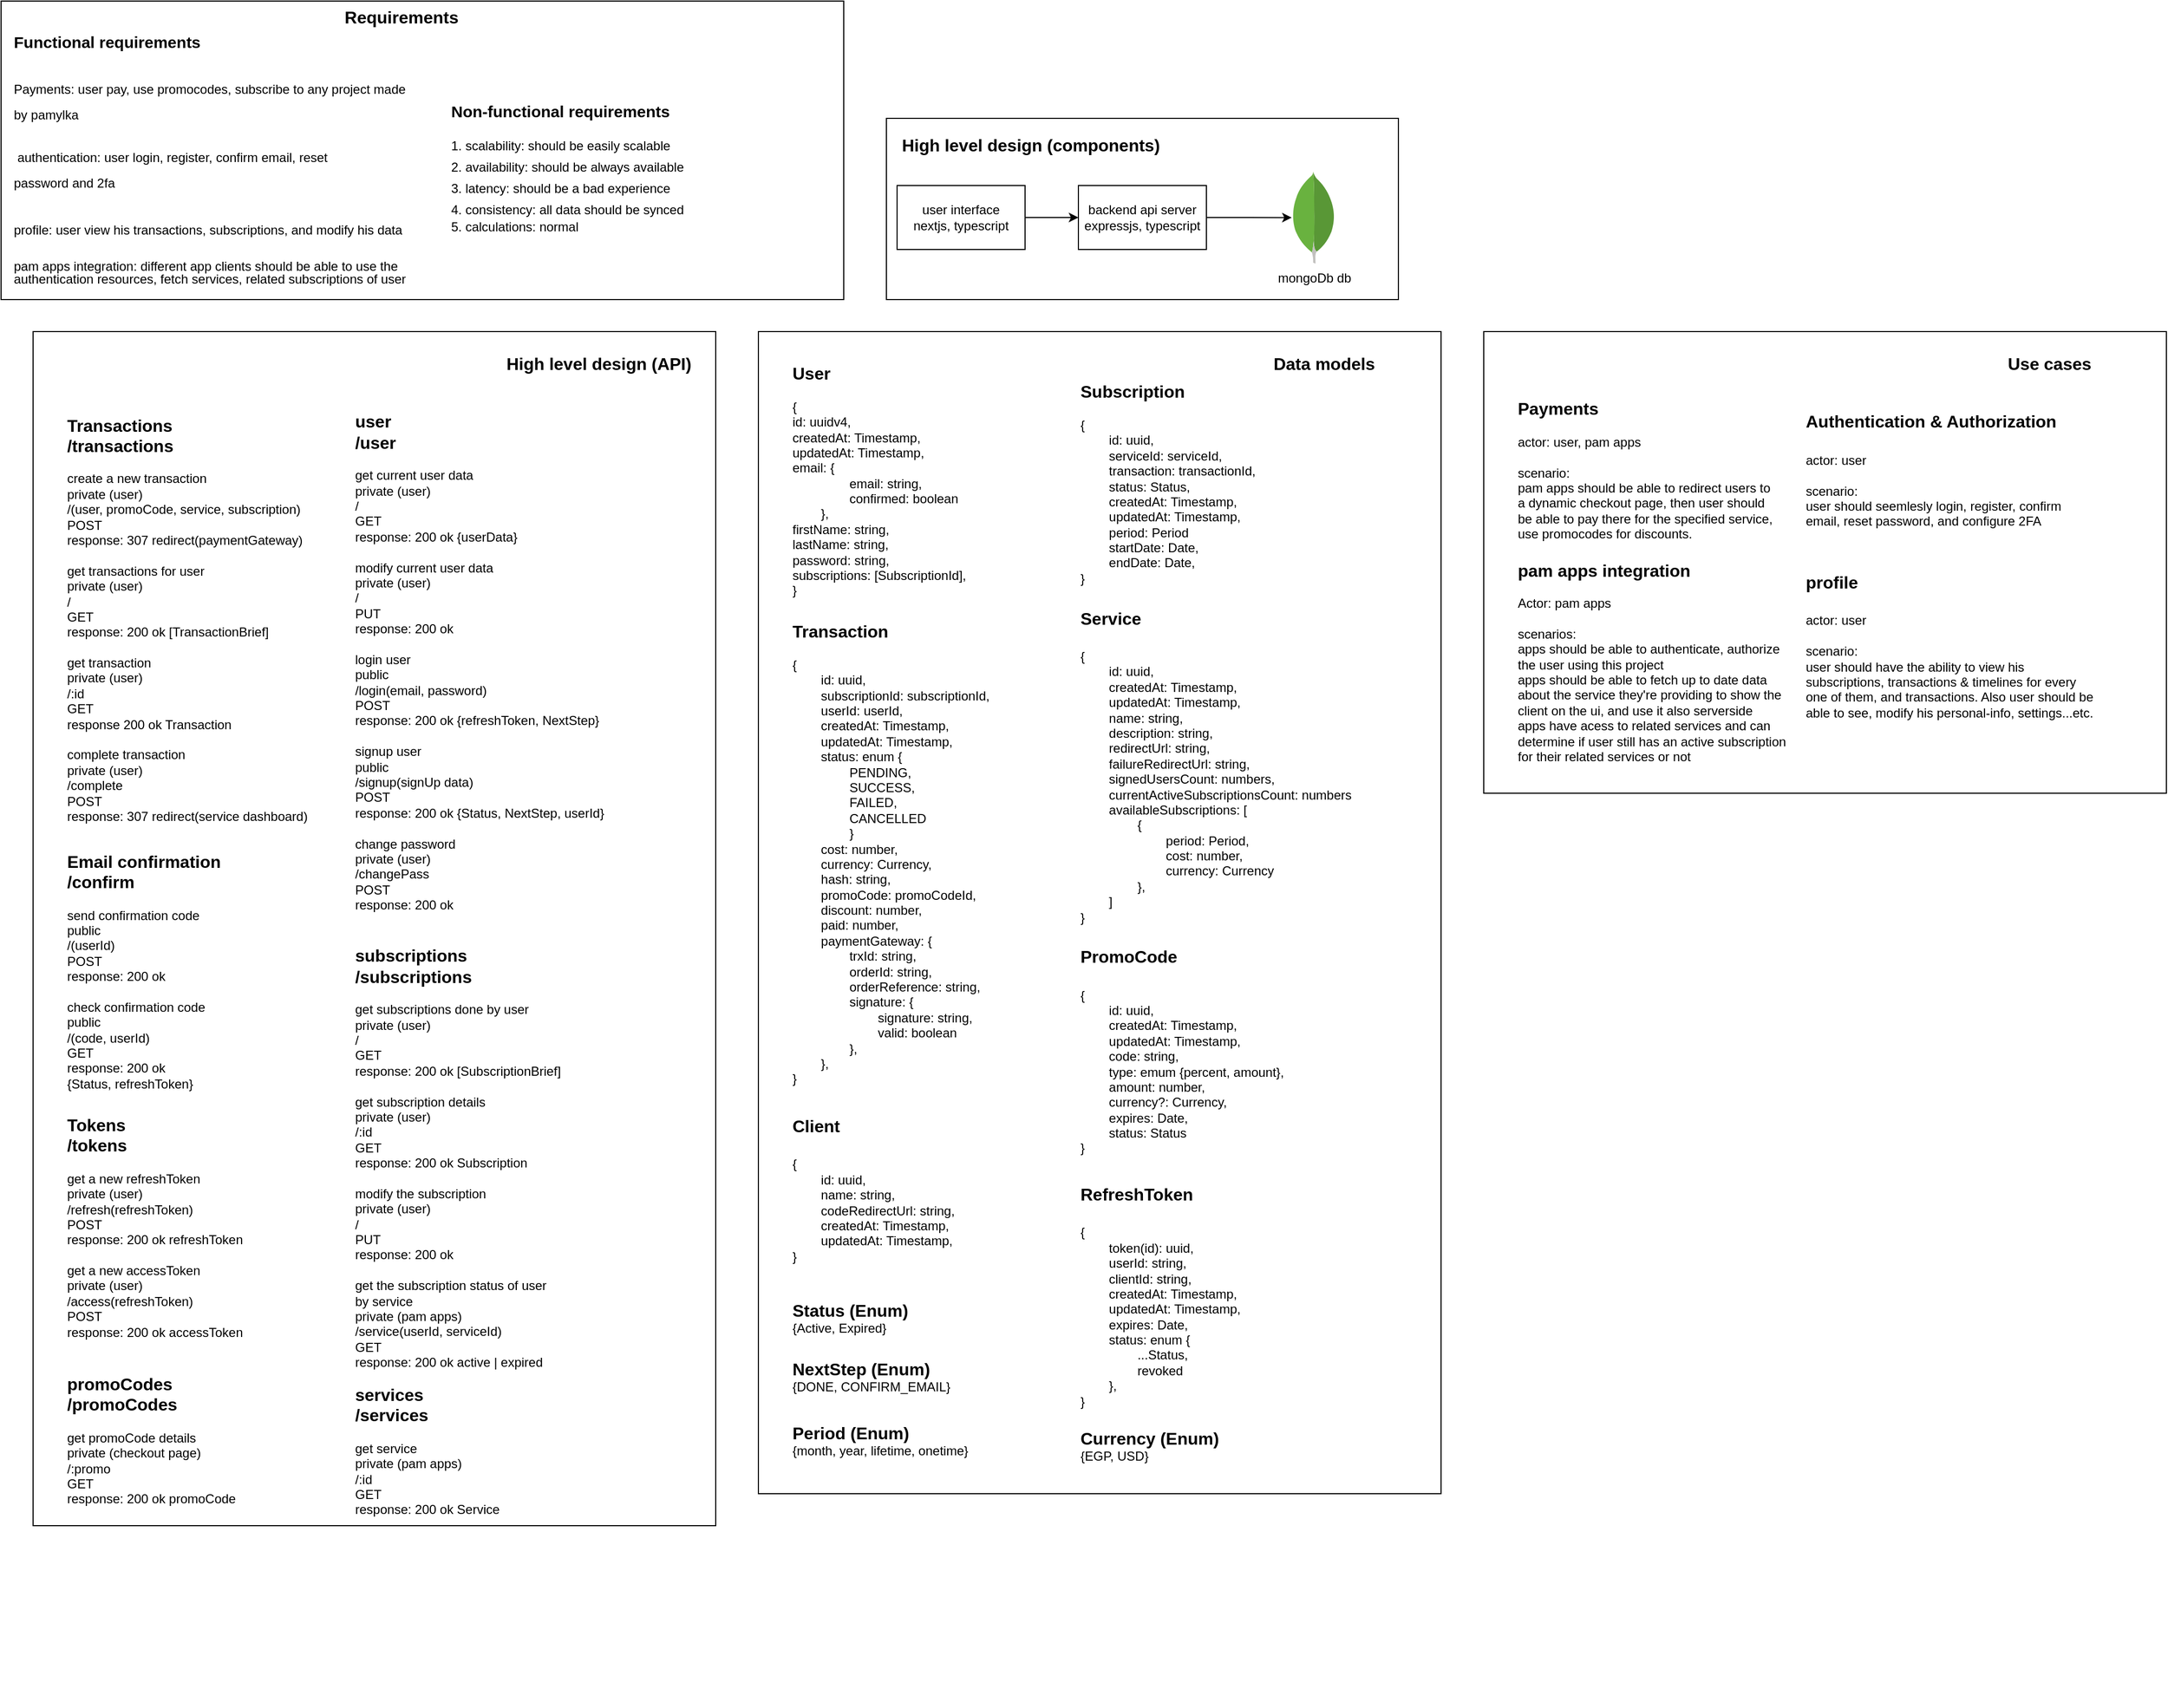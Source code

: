 <mxfile version="26.0.11" pages="5">
  <diagram name="high-level" id="A-T3FALHQHnoEPlZ2RTH">
    <mxGraphModel dx="1105" dy="549" grid="1" gridSize="10" guides="1" tooltips="1" connect="1" arrows="1" fold="1" page="1" pageScale="1" pageWidth="850" pageHeight="1100" math="0" shadow="0">
      <root>
        <mxCell id="0" />
        <mxCell id="1" parent="0" />
        <mxCell id="Qnf2eaOjIHQVNr2A7_gB-13" value="" style="group" parent="1" vertex="1" connectable="0">
          <mxGeometry x="850" y="150" width="480" height="170" as="geometry" />
        </mxCell>
        <mxCell id="Qnf2eaOjIHQVNr2A7_gB-11" value="" style="whiteSpace=wrap;html=1;fontSize=11;" parent="Qnf2eaOjIHQVNr2A7_gB-13" vertex="1">
          <mxGeometry width="480" height="170" as="geometry" />
        </mxCell>
        <mxCell id="Qnf2eaOjIHQVNr2A7_gB-8" style="edgeStyle=orthogonalEdgeStyle;rounded=0;orthogonalLoop=1;jettySize=auto;html=1;exitX=1;exitY=0.5;exitDx=0;exitDy=0;entryX=0;entryY=0.5;entryDx=0;entryDy=0;" parent="Qnf2eaOjIHQVNr2A7_gB-13" source="Qnf2eaOjIHQVNr2A7_gB-4" target="Qnf2eaOjIHQVNr2A7_gB-5" edge="1">
          <mxGeometry relative="1" as="geometry" />
        </mxCell>
        <mxCell id="Qnf2eaOjIHQVNr2A7_gB-4" value="user interface&lt;div&gt;nextjs, typescript&lt;/div&gt;" style="rounded=0;whiteSpace=wrap;html=1;" parent="Qnf2eaOjIHQVNr2A7_gB-13" vertex="1">
          <mxGeometry x="10" y="63" width="120" height="60" as="geometry" />
        </mxCell>
        <mxCell id="Qnf2eaOjIHQVNr2A7_gB-9" style="edgeStyle=orthogonalEdgeStyle;rounded=0;orthogonalLoop=1;jettySize=auto;html=1;exitX=1;exitY=0.5;exitDx=0;exitDy=0;" parent="Qnf2eaOjIHQVNr2A7_gB-13" source="Qnf2eaOjIHQVNr2A7_gB-5" target="Qnf2eaOjIHQVNr2A7_gB-6" edge="1">
          <mxGeometry relative="1" as="geometry" />
        </mxCell>
        <mxCell id="Qnf2eaOjIHQVNr2A7_gB-5" value="backend api server&lt;div&gt;expressjs, typescript&lt;/div&gt;" style="rounded=0;whiteSpace=wrap;html=1;" parent="Qnf2eaOjIHQVNr2A7_gB-13" vertex="1">
          <mxGeometry x="180" y="63" width="120" height="60" as="geometry" />
        </mxCell>
        <mxCell id="Qnf2eaOjIHQVNr2A7_gB-6" value="mongoDb db" style="dashed=0;outlineConnect=0;html=1;align=center;labelPosition=center;verticalLabelPosition=bottom;verticalAlign=top;shape=mxgraph.weblogos.mongodb" parent="Qnf2eaOjIHQVNr2A7_gB-13" vertex="1">
          <mxGeometry x="380" y="50" width="41.2" height="86.2" as="geometry" />
        </mxCell>
        <mxCell id="Qnf2eaOjIHQVNr2A7_gB-10" value="&lt;font style=&quot;font-size: 16px;&quot;&gt;&lt;b&gt;High level design (components)&lt;/b&gt;&lt;/font&gt;" style="text;html=1;align=center;verticalAlign=middle;resizable=0;points=[];autosize=1;strokeColor=none;fillColor=none;" parent="Qnf2eaOjIHQVNr2A7_gB-13" vertex="1">
          <mxGeometry y="10" width="270" height="30" as="geometry" />
        </mxCell>
        <mxCell id="Qnf2eaOjIHQVNr2A7_gB-14" value="" style="group" parent="1" vertex="1" connectable="0">
          <mxGeometry x="50" y="350" width="640" height="1120" as="geometry" />
        </mxCell>
        <mxCell id="Qnf2eaOjIHQVNr2A7_gB-2" value="" style="whiteSpace=wrap;html=1;fontSize=11;" parent="Qnf2eaOjIHQVNr2A7_gB-14" vertex="1">
          <mxGeometry width="640" height="1120" as="geometry" />
        </mxCell>
        <mxCell id="4O8g2oR4PRuLh8lg2v8v-23" value="&lt;div&gt;&lt;span style=&quot;font-size: 16px;&quot;&gt;&lt;b&gt;Transactions&lt;/b&gt;&lt;/span&gt;&lt;/div&gt;&lt;font style=&quot;font-size: 16px;&quot;&gt;&lt;b&gt;/transactions&lt;/b&gt;&lt;/font&gt;&lt;div&gt;&lt;br&gt;&lt;/div&gt;&lt;div&gt;create a new transaction&lt;/div&gt;&lt;div&gt;private (user)&lt;/div&gt;&lt;div&gt;/(user, promoCode, service, subscription)&lt;/div&gt;&lt;div&gt;POST&lt;/div&gt;&lt;div&gt;response: 307 redirect(paymentGateway)&lt;/div&gt;&lt;div&gt;&lt;br&gt;&lt;/div&gt;&lt;div&gt;get transactions for user&lt;/div&gt;&lt;div&gt;private (user)&lt;/div&gt;&lt;div&gt;/&lt;/div&gt;&lt;div&gt;GET&lt;/div&gt;&lt;div&gt;response: 200 ok [TransactionBrief]&lt;/div&gt;&lt;div&gt;&lt;br&gt;&lt;/div&gt;&lt;div&gt;get transaction&lt;/div&gt;&lt;div&gt;private (user)&lt;/div&gt;&lt;div&gt;/:id&lt;/div&gt;&lt;div&gt;GET&lt;/div&gt;&lt;div&gt;response 200 ok Transaction&lt;/div&gt;&lt;div&gt;&lt;br&gt;&lt;/div&gt;&lt;div&gt;complete transaction&lt;/div&gt;&lt;div&gt;private (user)&lt;/div&gt;&lt;div&gt;/complete&lt;/div&gt;&lt;div&gt;POST&lt;/div&gt;&lt;div&gt;response: 307 redirect(service dashboard)&lt;/div&gt;" style="text;html=1;align=left;verticalAlign=middle;resizable=0;points=[];autosize=1;strokeColor=none;fillColor=none;" parent="Qnf2eaOjIHQVNr2A7_gB-14" vertex="1">
          <mxGeometry x="30" y="70" width="250" height="400" as="geometry" />
        </mxCell>
        <mxCell id="4O8g2oR4PRuLh8lg2v8v-24" value="&lt;div&gt;&lt;span style=&quot;font-size: 16px;&quot;&gt;&lt;b&gt;subscriptions&lt;/b&gt;&lt;/span&gt;&lt;/div&gt;&lt;div&gt;&lt;span style=&quot;font-size: 16px;&quot;&gt;&lt;b&gt;/subscriptions&lt;/b&gt;&lt;/span&gt;&lt;/div&gt;&lt;div&gt;&lt;br&gt;&lt;/div&gt;&lt;div&gt;get subscriptions done by user&lt;/div&gt;&lt;div&gt;private (user)&lt;/div&gt;&lt;div&gt;&lt;span style=&quot;background-color: transparent; color: light-dark(rgb(0, 0, 0), rgb(255, 255, 255));&quot;&gt;/&lt;/span&gt;&lt;/div&gt;&lt;div&gt;&lt;span style=&quot;background-color: transparent; color: light-dark(rgb(0, 0, 0), rgb(255, 255, 255));&quot;&gt;GET&lt;/span&gt;&lt;/div&gt;&lt;div&gt;response: 200 ok [SubscriptionBrief]&lt;/div&gt;&lt;div&gt;&lt;br&gt;&lt;/div&gt;&lt;div&gt;get subscription details&lt;/div&gt;&lt;div&gt;private (user)&lt;/div&gt;&lt;div&gt;/:id&lt;/div&gt;&lt;div&gt;GET&lt;/div&gt;&lt;div&gt;response: 200 ok Subscription&lt;/div&gt;&lt;div&gt;&lt;br&gt;&lt;/div&gt;&lt;div&gt;modify the subscription&lt;/div&gt;&lt;div&gt;private (user)&lt;/div&gt;&lt;div&gt;/&lt;/div&gt;&lt;div&gt;PUT&lt;/div&gt;&lt;div&gt;response: 200 ok&lt;/div&gt;&lt;div&gt;&lt;br&gt;&lt;/div&gt;&lt;div&gt;get the subscription status of user&amp;nbsp;&lt;/div&gt;&lt;div&gt;by service&lt;/div&gt;&lt;div&gt;private (pam apps)&lt;/div&gt;&lt;div&gt;/service(userId, serviceId)&lt;/div&gt;&lt;div&gt;GET&lt;/div&gt;&lt;div&gt;response: 200 ok active | expired&lt;/div&gt;" style="text;html=1;align=left;verticalAlign=middle;resizable=0;points=[];autosize=1;strokeColor=none;fillColor=none;" parent="Qnf2eaOjIHQVNr2A7_gB-14" vertex="1">
          <mxGeometry x="300" y="570" width="220" height="410" as="geometry" />
        </mxCell>
        <mxCell id="Qnf2eaOjIHQVNr2A7_gB-3" value="&lt;font style=&quot;font-size: 16px;&quot;&gt;&lt;b&gt;High level design (API)&lt;/b&gt;&lt;/font&gt;" style="text;html=1;align=center;verticalAlign=middle;resizable=0;points=[];autosize=1;strokeColor=none;fillColor=none;" parent="Qnf2eaOjIHQVNr2A7_gB-14" vertex="1">
          <mxGeometry x="430" y="15" width="200" height="30" as="geometry" />
        </mxCell>
        <mxCell id="Qnf2eaOjIHQVNr2A7_gB-47" value="&lt;div&gt;&lt;span style=&quot;font-size: 16px;&quot;&gt;&lt;b&gt;services&lt;/b&gt;&lt;/span&gt;&lt;/div&gt;&lt;div&gt;&lt;b style=&quot;font-size: 16px; background-color: transparent; color: light-dark(rgb(0, 0, 0), rgb(255, 255, 255));&quot;&gt;/services&lt;/b&gt;&lt;/div&gt;&lt;div&gt;&lt;br&gt;&lt;/div&gt;&lt;div&gt;get service&lt;/div&gt;&lt;div&gt;private (pam apps)&lt;/div&gt;&lt;div&gt;/:id&lt;/div&gt;&lt;div&gt;GET&lt;/div&gt;&lt;div&gt;response: 200 ok Service&lt;/div&gt;" style="text;html=1;align=left;verticalAlign=middle;resizable=0;points=[];autosize=1;strokeColor=none;fillColor=none;" parent="Qnf2eaOjIHQVNr2A7_gB-14" vertex="1">
          <mxGeometry x="300" y="980" width="160" height="140" as="geometry" />
        </mxCell>
        <mxCell id="Hi7ZU0wi7GrEBOdC2V9R-3" value="&lt;div data--h-bstatus=&quot;0OBSERVED&quot;&gt;&lt;b style=&quot;background-color: transparent; color: light-dark(rgb(0, 0, 0), rgb(255, 255, 255)); font-size: 16px;&quot; data--h-bstatus=&quot;0OBSERVED&quot;&gt;Email confirmation&lt;/b&gt;&lt;/div&gt;&lt;div data--h-bstatus=&quot;0OBSERVED&quot;&gt;&lt;b style=&quot;background-color: transparent; color: light-dark(rgb(0, 0, 0), rgb(255, 255, 255)); font-size: 16px;&quot; data--h-bstatus=&quot;0OBSERVED&quot;&gt;/confirm&lt;/b&gt;&lt;/div&gt;&lt;div data--h-bstatus=&quot;0OBSERVED&quot;&gt;&lt;br data--h-bstatus=&quot;0OBSERVED&quot;&gt;&lt;/div&gt;&lt;div data--h-bstatus=&quot;0OBSERVED&quot;&gt;&lt;div data--h-bstatus=&quot;0OBSERVED&quot;&gt;send confirmation code&lt;/div&gt;&lt;div data--h-bstatus=&quot;0OBSERVED&quot;&gt;public&lt;/div&gt;&lt;div data--h-bstatus=&quot;0OBSERVED&quot;&gt;/(userId)&lt;/div&gt;&lt;div data--h-bstatus=&quot;0OBSERVED&quot;&gt;POST&lt;/div&gt;&lt;div data--h-bstatus=&quot;0OBSERVED&quot;&gt;response: 200 ok&lt;/div&gt;&lt;div data--h-bstatus=&quot;0OBSERVED&quot;&gt;&lt;br data--h-bstatus=&quot;0OBSERVED&quot;&gt;&lt;/div&gt;&lt;div data--h-bstatus=&quot;0OBSERVED&quot;&gt;check confirmation code&lt;/div&gt;&lt;div data--h-bstatus=&quot;0OBSERVED&quot;&gt;public&lt;/div&gt;&lt;div data--h-bstatus=&quot;0OBSERVED&quot;&gt;/(code, userId)&lt;/div&gt;&lt;div data--h-bstatus=&quot;0OBSERVED&quot;&gt;GET&lt;/div&gt;&lt;div data--h-bstatus=&quot;0OBSERVED&quot;&gt;response: 200 ok&amp;nbsp;&lt;/div&gt;&lt;div data--h-bstatus=&quot;0OBSERVED&quot;&gt;{Status,&lt;span style=&quot;background-color: transparent; color: light-dark(rgb(0, 0, 0), rgb(255, 255, 255));&quot; data--h-bstatus=&quot;0OBSERVED&quot;&gt;&amp;nbsp;refreshToken}&lt;/span&gt;&lt;/div&gt;&lt;/div&gt;" style="text;html=1;align=left;verticalAlign=middle;resizable=0;points=[];autosize=1;strokeColor=none;fillColor=none;" parent="Qnf2eaOjIHQVNr2A7_gB-14" vertex="1">
          <mxGeometry x="30" y="480" width="170" height="240" as="geometry" />
        </mxCell>
        <mxCell id="afeIu968NGdjf6M2ejIc-32" value="&lt;div&gt;&lt;span style=&quot;font-size: 16px;&quot;&gt;&lt;b&gt;promoCodes&lt;/b&gt;&lt;/span&gt;&lt;/div&gt;&lt;div&gt;&lt;b style=&quot;font-size: 16px; background-color: transparent; color: light-dark(rgb(0, 0, 0), rgb(255, 255, 255));&quot;&gt;/promoCodes&lt;/b&gt;&lt;/div&gt;&lt;div&gt;&lt;br&gt;&lt;/div&gt;&lt;div&gt;get promoCode details&lt;/div&gt;&lt;div&gt;private (checkout page)&lt;/div&gt;&lt;div&gt;/:promo&lt;/div&gt;&lt;div&gt;GET&lt;/div&gt;&lt;div&gt;response: 200 ok promoCode&lt;/div&gt;" style="text;html=1;align=left;verticalAlign=middle;resizable=0;points=[];autosize=1;strokeColor=none;fillColor=none;" parent="Qnf2eaOjIHQVNr2A7_gB-14" vertex="1">
          <mxGeometry x="30" y="970" width="180" height="140" as="geometry" />
        </mxCell>
        <mxCell id="Hi7ZU0wi7GrEBOdC2V9R-2" value="&lt;div data--h-bstatus=&quot;0OBSERVED&quot;&gt;&lt;span data--h-bstatus=&quot;0OBSERVED&quot; style=&quot;font-size: 16px;&quot;&gt;&lt;b data--h-bstatus=&quot;0OBSERVED&quot;&gt;Tokens&lt;/b&gt;&lt;/span&gt;&lt;/div&gt;&lt;div data--h-bstatus=&quot;0OBSERVED&quot;&gt;&lt;b data--h-bstatus=&quot;0OBSERVED&quot; style=&quot;font-size: 16px; background-color: transparent; color: light-dark(rgb(0, 0, 0), rgb(255, 255, 255));&quot;&gt;/tokens&lt;/b&gt;&lt;/div&gt;&lt;div data--h-bstatus=&quot;0OBSERVED&quot;&gt;&lt;br data--h-bstatus=&quot;0OBSERVED&quot;&gt;&lt;/div&gt;&lt;div data--h-bstatus=&quot;0OBSERVED&quot;&gt;get a new refreshToken&lt;/div&gt;&lt;div data--h-bstatus=&quot;0OBSERVED&quot;&gt;private (user)&lt;/div&gt;&lt;div data--h-bstatus=&quot;0OBSERVED&quot;&gt;/refresh(refreshToken)&lt;/div&gt;&lt;div data--h-bstatus=&quot;0OBSERVED&quot;&gt;POST&lt;/div&gt;&lt;div data--h-bstatus=&quot;0OBSERVED&quot;&gt;response: 200 ok refreshToken&lt;/div&gt;&lt;div data--h-bstatus=&quot;0OBSERVED&quot;&gt;&lt;br data--h-bstatus=&quot;0OBSERVED&quot;&gt;&lt;/div&gt;&lt;div data--h-bstatus=&quot;0OBSERVED&quot;&gt;&lt;span data--h-bstatus=&quot;0OBSERVED&quot; style=&quot;background-color: transparent; color: light-dark(rgb(0, 0, 0), rgb(255, 255, 255));&quot;&gt;get a new accessToken&lt;/span&gt;&lt;/div&gt;&lt;div data--h-bstatus=&quot;0OBSERVED&quot;&gt;private (user)&lt;/div&gt;&lt;div data--h-bstatus=&quot;0OBSERVED&quot;&gt;/access(refreshToken)&lt;/div&gt;&lt;div data--h-bstatus=&quot;0OBSERVED&quot;&gt;POST&lt;/div&gt;&lt;div data--h-bstatus=&quot;0OBSERVED&quot;&gt;response: 200 ok accessToken&lt;/div&gt;" style="text;html=1;align=left;verticalAlign=middle;resizable=0;points=[];autosize=1;strokeColor=none;fillColor=none;" parent="Qnf2eaOjIHQVNr2A7_gB-14" vertex="1">
          <mxGeometry x="30" y="730" width="190" height="220" as="geometry" />
        </mxCell>
        <mxCell id="Qnf2eaOjIHQVNr2A7_gB-15" value="" style="group" parent="1" vertex="1" connectable="0">
          <mxGeometry x="20" y="40" width="790" height="290" as="geometry" />
        </mxCell>
        <mxCell id="4O8g2oR4PRuLh8lg2v8v-18" value="" style="whiteSpace=wrap;html=1;fontSize=11;" parent="Qnf2eaOjIHQVNr2A7_gB-15" vertex="1">
          <mxGeometry width="790" height="280" as="geometry" />
        </mxCell>
        <mxCell id="4O8g2oR4PRuLh8lg2v8v-1" value="&lt;h1 style=&quot;margin-top: 0px;&quot;&gt;&lt;span style=&quot;background-color: transparent; color: light-dark(rgb(0, 0, 0), rgb(255, 255, 255));&quot;&gt;&lt;font style=&quot;font-size: 15px;&quot;&gt;Functional requirements&lt;/font&gt;&lt;/span&gt;&lt;/h1&gt;&lt;h1 style=&quot;margin-top: 0px; line-height: 100%;&quot;&gt;&lt;span style=&quot;font-size: 12px; font-weight: 400; line-height: 100%;&quot;&gt;Payments: user pay, use promocodes, subscribe to any project&amp;nbsp;&lt;/span&gt;&lt;span style=&quot;background-color: transparent; color: light-dark(rgb(0, 0, 0), rgb(255, 255, 255)); font-size: 12px; font-weight: 400; line-height: 100%;&quot;&gt;made by&amp;nbsp;&lt;/span&gt;&lt;span style=&quot;background-color: transparent; color: light-dark(rgb(0, 0, 0), rgb(255, 255, 255)); font-size: 12px; font-weight: 400; line-height: 100%;&quot;&gt;pamylka&lt;/span&gt;&lt;/h1&gt;&lt;h1 style=&quot;margin-top: 0px; line-height: 100%;&quot;&gt;&lt;span style=&quot;font-size: 12px; font-weight: 400; background-color: transparent; color: light-dark(rgb(0, 0, 0), rgb(255, 255, 255)); line-height: 100%;&quot;&gt;&amp;nbsp;authentication: user login, register, confirm email, reset password&amp;nbsp;&lt;/span&gt;&lt;span style=&quot;background-color: transparent; color: light-dark(rgb(0, 0, 0), rgb(255, 255, 255)); font-size: 12px; font-weight: 400;&quot;&gt;and 2fa&lt;/span&gt;&lt;/h1&gt;&lt;h1 style=&quot;margin-top: 0px; line-height: 100%;&quot;&gt;&lt;span style=&quot;font-size: 12px; font-weight: 400; background-color: transparent; color: light-dark(rgb(0, 0, 0), rgb(255, 255, 255)); line-height: 100%;&quot;&gt;profile: user view his transactions, subscriptions, and modify his&amp;nbsp;&lt;/span&gt;&lt;span style=&quot;background-color: transparent; color: light-dark(rgb(0, 0, 0), rgb(255, 255, 255)); font-size: 12px; font-weight: 400;&quot;&gt;data&lt;/span&gt;&lt;/h1&gt;&lt;div style=&quot;line-height: 100%;&quot;&gt;&lt;span style=&quot;background-color: transparent; color: light-dark(rgb(0, 0, 0), rgb(255, 255, 255));&quot;&gt;pam apps integration: different app clients should be able to use the authentication&amp;nbsp;&lt;/span&gt;&lt;span style=&quot;background-color: transparent; color: light-dark(rgb(0, 0, 0), rgb(255, 255, 255));&quot;&gt;resources, fetch services, related subscriptions of user&lt;/span&gt;&lt;/div&gt;" style="text;html=1;whiteSpace=wrap;overflow=hidden;rounded=0;" parent="Qnf2eaOjIHQVNr2A7_gB-15" vertex="1">
          <mxGeometry x="10" y="15" width="370" height="260" as="geometry" />
        </mxCell>
        <mxCell id="4O8g2oR4PRuLh8lg2v8v-14" value="&lt;h1 style=&quot;margin-top: 0px;&quot;&gt;&lt;span style=&quot;background-color: transparent; color: light-dark(rgb(0, 0, 0), rgb(255, 255, 255));&quot;&gt;&lt;font style=&quot;font-size: 15px;&quot;&gt;Non-functional requirements&lt;/font&gt;&lt;/span&gt;&lt;/h1&gt;&lt;h1 style=&quot;margin-top: 0px; line-height: 0%;&quot;&gt;&lt;span style=&quot;font-size: 12px; font-weight: 400;&quot;&gt;1. scalability: should be easily scalable&lt;/span&gt;&lt;/h1&gt;&lt;h1 style=&quot;margin-top: 0px; line-height: 0%;&quot;&gt;&lt;span style=&quot;background-color: transparent; color: light-dark(rgb(0, 0, 0), rgb(255, 255, 255)); font-size: 12px; font-weight: 400;&quot;&gt;2. availability: should be always available&lt;/span&gt;&lt;/h1&gt;&lt;h1 style=&quot;margin-top: 0px; line-height: 0%;&quot;&gt;&lt;span style=&quot;background-color: transparent; color: light-dark(rgb(0, 0, 0), rgb(255, 255, 255)); font-size: 12px; font-weight: 400;&quot;&gt;3. latency: should be a bad experience&lt;/span&gt;&lt;/h1&gt;&lt;h1 style=&quot;margin-top: 0px; line-height: 0%;&quot;&gt;&lt;span style=&quot;background-color: transparent; color: light-dark(rgb(0, 0, 0), rgb(255, 255, 255)); font-size: 12px; font-weight: normal;&quot;&gt;4. consistency: all data should be synced&lt;/span&gt;&lt;/h1&gt;&lt;div style=&quot;line-height: 0%;&quot;&gt;&lt;span style=&quot;background-color: transparent; color: light-dark(rgb(0, 0, 0), rgb(255, 255, 255));&quot;&gt;5. calculations: normal&lt;/span&gt;&lt;/div&gt;" style="text;html=1;whiteSpace=wrap;overflow=hidden;rounded=0;" parent="Qnf2eaOjIHQVNr2A7_gB-15" vertex="1">
          <mxGeometry x="420" y="80" width="350" height="150" as="geometry" />
        </mxCell>
        <mxCell id="4O8g2oR4PRuLh8lg2v8v-15" value="&lt;font style=&quot;font-size: 16px;&quot;&gt;&lt;b&gt;Requirements&lt;/b&gt;&lt;/font&gt;" style="text;html=1;align=center;verticalAlign=middle;resizable=0;points=[];autosize=1;strokeColor=none;fillColor=none;" parent="Qnf2eaOjIHQVNr2A7_gB-15" vertex="1">
          <mxGeometry x="310" width="130" height="30" as="geometry" />
        </mxCell>
        <mxCell id="Qnf2eaOjIHQVNr2A7_gB-16" value="" style="group" parent="1" vertex="1" connectable="0">
          <mxGeometry x="730" y="350" width="640" height="1290" as="geometry" />
        </mxCell>
        <mxCell id="Qnf2eaOjIHQVNr2A7_gB-17" value="" style="whiteSpace=wrap;html=1;fontSize=11;" parent="Qnf2eaOjIHQVNr2A7_gB-16" vertex="1">
          <mxGeometry width="640" height="1090" as="geometry" />
        </mxCell>
        <mxCell id="Qnf2eaOjIHQVNr2A7_gB-18" value="&lt;div&gt;&lt;b style=&quot;font-size: 16px; background-color: transparent; color: light-dark(rgb(0, 0, 0), rgb(255, 255, 255));&quot;&gt;User&lt;/b&gt;&lt;/div&gt;&lt;div&gt;&lt;br&gt;&lt;/div&gt;&lt;div&gt;{&lt;/div&gt;&lt;div&gt;id: uuidv4,&lt;/div&gt;&lt;div&gt;createdAt: Timestamp,&lt;/div&gt;&lt;div&gt;updatedAt: Timestamp,&lt;/div&gt;&lt;div&gt;email: {&lt;/div&gt;&lt;div&gt;&lt;span style=&quot;white-space: pre;&quot;&gt;&#x9;&lt;/span&gt;&lt;span style=&quot;white-space: pre;&quot;&gt;&#x9;&lt;/span&gt;email: string,&lt;br&gt;&lt;/div&gt;&lt;div&gt;&lt;span style=&quot;white-space: pre;&quot;&gt;&#x9;&lt;/span&gt;&lt;span style=&quot;white-space: pre;&quot;&gt;&#x9;&lt;/span&gt;confirmed: boolean&lt;br&gt;&lt;/div&gt;&lt;div&gt;&lt;span style=&quot;white-space: pre;&quot;&gt;&#x9;&lt;/span&gt;},&lt;/div&gt;&lt;div&gt;firstName: string,&lt;/div&gt;&lt;div&gt;lastName: string,&lt;/div&gt;&lt;div&gt;password: string,&lt;/div&gt;&lt;div&gt;subscriptions: [SubscriptionId],&lt;/div&gt;&lt;div&gt;&lt;span style=&quot;background-color: transparent; color: light-dark(rgb(0, 0, 0), rgb(255, 255, 255));&quot;&gt;}&lt;/span&gt;&lt;/div&gt;" style="text;html=1;align=left;verticalAlign=middle;resizable=0;points=[];autosize=1;strokeColor=none;fillColor=none;" parent="Qnf2eaOjIHQVNr2A7_gB-16" vertex="1">
          <mxGeometry x="30" y="25" width="190" height="230" as="geometry" />
        </mxCell>
        <mxCell id="Qnf2eaOjIHQVNr2A7_gB-19" value="&lt;div&gt;&lt;b style=&quot;font-size: 16px; background-color: transparent; color: light-dark(rgb(0, 0, 0), rgb(255, 255, 255));&quot;&gt;Transaction&lt;/b&gt;&lt;/div&gt;&lt;div&gt;&lt;br&gt;&lt;/div&gt;&lt;div&gt;{&lt;/div&gt;&lt;div&gt;&lt;span style=&quot;white-space: pre;&quot;&gt;&#x9;&lt;/span&gt;id: uuid,&lt;br&gt;&lt;/div&gt;&lt;div&gt;&lt;span style=&quot;white-space: pre;&quot;&gt;&#x9;&lt;/span&gt;subscriptionId: subscriptionId,&lt;br&gt;&lt;/div&gt;&lt;div&gt;&lt;span style=&quot;white-space: pre;&quot;&gt;&#x9;&lt;/span&gt;userId: userId,&lt;br&gt;&lt;/div&gt;&lt;div&gt;&lt;span style=&quot;white-space: pre;&quot;&gt;&#x9;&lt;/span&gt;createdAt: Timestamp,&lt;br&gt;&lt;/div&gt;&lt;div&gt;&lt;span style=&quot;white-space: pre;&quot;&gt;&#x9;&lt;/span&gt;updatedAt: Timestamp,&lt;/div&gt;&lt;div&gt;&lt;span style=&quot;white-space: pre;&quot;&gt;&#x9;&lt;/span&gt;status: enum {&lt;/div&gt;&lt;div&gt;&lt;span style=&quot;white-space: pre;&quot;&gt;&#x9;&lt;span style=&quot;white-space: pre;&quot;&gt;&#x9;&lt;/span&gt;&lt;/span&gt;PENDING,&amp;nbsp;&lt;/div&gt;&lt;div&gt;&lt;span style=&quot;white-space: pre;&quot;&gt;&#x9;&lt;/span&gt;&lt;span style=&quot;white-space: pre;&quot;&gt;&#x9;&lt;/span&gt;SUCCESS,&lt;/div&gt;&lt;div&gt;&lt;span style=&quot;white-space: pre;&quot;&gt;&#x9;&lt;/span&gt;&lt;span style=&quot;white-space: pre;&quot;&gt;&#x9;&lt;/span&gt;FAILED,&lt;br&gt;&lt;/div&gt;&lt;div&gt;&lt;span style=&quot;white-space: pre;&quot;&gt;&#x9;&lt;/span&gt;&lt;span style=&quot;white-space: pre;&quot;&gt;&#x9;&lt;/span&gt;CANCELLED&lt;br&gt;&lt;/div&gt;&lt;div&gt;&lt;span style=&quot;white-space: pre;&quot;&gt;&#x9;&lt;/span&gt;&lt;span style=&quot;white-space: pre;&quot;&gt;&#x9;&lt;/span&gt;}&lt;/div&gt;&lt;div&gt;&lt;span style=&quot;white-space: pre;&quot;&gt;&#x9;&lt;/span&gt;cost: number,&lt;br&gt;&lt;/div&gt;&lt;div&gt;&lt;span style=&quot;white-space: pre;&quot;&gt;&#x9;&lt;/span&gt;currency: Currency,&lt;/div&gt;&lt;div&gt;&lt;span style=&quot;white-space: pre;&quot;&gt;&#x9;&lt;/span&gt;hash: string,&lt;br&gt;&lt;/div&gt;&lt;div&gt;&lt;span style=&quot;white-space: pre;&quot;&gt;&#x9;&lt;/span&gt;promoCode: promoCodeId,&lt;br&gt;&lt;/div&gt;&lt;div&gt;&lt;span style=&quot;white-space: pre;&quot;&gt;&#x9;&lt;/span&gt;discount: number,&lt;br&gt;&lt;/div&gt;&lt;div&gt;&lt;span style=&quot;white-space: pre;&quot;&gt;&#x9;&lt;/span&gt;paid: number,&lt;br&gt;&lt;/div&gt;&lt;div&gt;&lt;span style=&quot;white-space: pre;&quot;&gt;&#x9;&lt;/span&gt;paymentGateway: {&lt;/div&gt;&lt;div&gt;&lt;span style=&quot;white-space: pre;&quot;&gt;&#x9;&lt;/span&gt;&lt;span style=&quot;white-space: pre;&quot;&gt;&#x9;&lt;/span&gt;trxId: string,&lt;br&gt;&lt;/div&gt;&lt;div&gt;&lt;span style=&quot;white-space: pre;&quot;&gt;&#x9;&lt;/span&gt;&lt;span style=&quot;white-space: pre;&quot;&gt;&#x9;&lt;/span&gt;orderId: string,&lt;br&gt;&lt;/div&gt;&lt;div&gt;&lt;span style=&quot;white-space: pre;&quot;&gt;&#x9;&lt;/span&gt;&lt;span style=&quot;white-space: pre;&quot;&gt;&#x9;&lt;/span&gt;orderReference: string,&lt;br&gt;&lt;/div&gt;&lt;div&gt;&lt;span style=&quot;white-space: pre;&quot;&gt;&#x9;&lt;span style=&quot;white-space: pre;&quot;&gt;&#x9;&lt;/span&gt;&lt;/span&gt;&lt;span style=&quot;background-color: transparent; color: light-dark(rgb(0, 0, 0), rgb(255, 255, 255));&quot;&gt;signature: {&lt;/span&gt;&lt;/div&gt;&lt;div&gt;&lt;span style=&quot;white-space-collapse: preserve;&quot;&gt;&#x9;&lt;/span&gt;&lt;span style=&quot;white-space-collapse: preserve;&quot;&gt;&#x9;&lt;span style=&quot;white-space: pre;&quot;&gt;&#x9;&lt;/span&gt;&lt;/span&gt;signature: string,&lt;br&gt;&lt;/div&gt;&lt;div&gt;&lt;span style=&quot;white-space-collapse: preserve;&quot;&gt;&#x9;&lt;/span&gt;&lt;span style=&quot;white-space-collapse: preserve;&quot;&gt;&#x9;&lt;span style=&quot;white-space: pre;&quot;&gt;&#x9;&lt;/span&gt;&lt;/span&gt;valid: boolean&lt;br&gt;&lt;/div&gt;&lt;div&gt;&lt;span style=&quot;white-space-collapse: preserve;&quot;&gt;&#x9;&lt;span style=&quot;white-space: pre;&quot;&gt;&#x9;&lt;/span&gt;&lt;/span&gt;},&lt;/div&gt;&lt;div&gt;&lt;span style=&quot;white-space: pre;&quot;&gt;&#x9;&lt;/span&gt;},&lt;/div&gt;&lt;div&gt;}&lt;/div&gt;" style="text;html=1;align=left;verticalAlign=middle;resizable=0;points=[];autosize=1;strokeColor=none;fillColor=none;" parent="Qnf2eaOjIHQVNr2A7_gB-16" vertex="1">
          <mxGeometry x="30" y="265" width="210" height="450" as="geometry" />
        </mxCell>
        <mxCell id="Qnf2eaOjIHQVNr2A7_gB-20" value="&lt;div&gt;&lt;span style=&quot;font-size: 16px;&quot;&gt;&lt;b&gt;Subscription&lt;/b&gt;&lt;/span&gt;&lt;/div&gt;&lt;div&gt;&lt;br&gt;&lt;/div&gt;&lt;div&gt;{&lt;/div&gt;&lt;div&gt;&lt;span style=&quot;white-space: pre;&quot;&gt;&#x9;&lt;/span&gt;id: uuid,&lt;br&gt;&lt;/div&gt;&lt;div&gt;&lt;span style=&quot;background-color: transparent; color: light-dark(rgb(0, 0, 0), rgb(255, 255, 255)); white-space-collapse: preserve;&quot;&gt;&#x9;&lt;/span&gt;&lt;span style=&quot;background-color: transparent; color: light-dark(rgb(0, 0, 0), rgb(255, 255, 255)); white-space-collapse: preserve;&quot;&gt;serviceId: serviceId,&lt;/span&gt;&lt;/div&gt;&lt;div&gt;&lt;span style=&quot;white-space-collapse: preserve; background-color: transparent; color: light-dark(rgb(0, 0, 0), rgb(255, 255, 255));&quot;&gt;&lt;span style=&quot;white-space: pre;&quot;&gt;&#x9;&lt;/span&gt;transaction: transactionId,&lt;br&gt;&lt;/span&gt;&lt;/div&gt;&lt;div&gt;&lt;span style=&quot;white-space-collapse: preserve; background-color: transparent; color: light-dark(rgb(0, 0, 0), rgb(255, 255, 255));&quot;&gt;&lt;span style=&quot;white-space: pre;&quot;&gt;&#x9;&lt;/span&gt;&lt;/span&gt;&lt;span style=&quot;white-space-collapse: preserve; background-color: transparent; color: light-dark(rgb(0, 0, 0), rgb(255, 255, 255));&quot;&gt;status: Status,&lt;/span&gt;&lt;/div&gt;&lt;div&gt;&lt;span style=&quot;white-space: pre;&quot;&gt;&#x9;&lt;/span&gt;createdAt: Timestamp,&lt;br&gt;&lt;/div&gt;&lt;div&gt;&lt;span style=&quot;white-space: pre;&quot;&gt;&#x9;&lt;/span&gt;updatedAt: Timestamp,&lt;/div&gt;&lt;div&gt;&lt;span style=&quot;white-space-collapse: preserve; background-color: transparent; color: light-dark(rgb(0, 0, 0), rgb(255, 255, 255));&quot;&gt;&#x9;&lt;/span&gt;&lt;span style=&quot;white-space-collapse: preserve; background-color: transparent; color: light-dark(rgb(0, 0, 0), rgb(255, 255, 255));&quot;&gt;period: Period&lt;/span&gt;&lt;/div&gt;&lt;div&gt;&lt;span style=&quot;background-color: transparent; color: light-dark(rgb(0, 0, 0), rgb(255, 255, 255)); white-space-collapse: preserve;&quot;&gt;&#x9;&lt;/span&gt;&lt;span style=&quot;background-color: transparent; color: light-dark(rgb(0, 0, 0), rgb(255, 255, 255));&quot;&gt;startDate: Date,&lt;/span&gt;&lt;/div&gt;&lt;div&gt;&lt;span style=&quot;white-space: pre;&quot;&gt;&#x9;&lt;/span&gt;endDate: Date,&lt;br&gt;&lt;/div&gt;&lt;div&gt;&lt;span style=&quot;background-color: transparent; color: light-dark(rgb(0, 0, 0), rgb(255, 255, 255));&quot;&gt;}&lt;/span&gt;&lt;/div&gt;&lt;div&gt;&lt;br&gt;&lt;/div&gt;" style="text;html=1;align=left;verticalAlign=middle;resizable=0;points=[];autosize=1;strokeColor=none;fillColor=none;" parent="Qnf2eaOjIHQVNr2A7_gB-16" vertex="1">
          <mxGeometry x="300" y="40" width="190" height="220" as="geometry" />
        </mxCell>
        <mxCell id="Qnf2eaOjIHQVNr2A7_gB-21" value="&lt;font style=&quot;font-size: 16px;&quot;&gt;&lt;b&gt;Data models&lt;/b&gt;&lt;/font&gt;" style="text;html=1;align=center;verticalAlign=middle;resizable=0;points=[];autosize=1;strokeColor=none;fillColor=none;" parent="Qnf2eaOjIHQVNr2A7_gB-16" vertex="1">
          <mxGeometry x="470" y="15" width="120" height="30" as="geometry" />
        </mxCell>
        <mxCell id="Qnf2eaOjIHQVNr2A7_gB-22" value="&lt;div&gt;&lt;span style=&quot;font-size: 16px;&quot;&gt;&lt;b&gt;Service&lt;/b&gt;&lt;/span&gt;&lt;/div&gt;&lt;div&gt;&lt;span style=&quot;font-size: 16px;&quot;&gt;&lt;b&gt;&lt;br&gt;&lt;/b&gt;&lt;/span&gt;&lt;/div&gt;&lt;div&gt;{&lt;/div&gt;&lt;div&gt;&lt;span style=&quot;white-space: pre;&quot;&gt;&#x9;&lt;/span&gt;id: uuid,&lt;br&gt;&lt;/div&gt;&lt;div&gt;&lt;span style=&quot;white-space: pre;&quot;&gt;&#x9;&lt;/span&gt;createdAt: Timestamp,&lt;br&gt;&lt;/div&gt;&lt;div&gt;&lt;span style=&quot;white-space: pre;&quot;&gt;&#x9;&lt;/span&gt;updatedAt: Timestamp,&lt;br&gt;&lt;/div&gt;&lt;div&gt;&lt;span style=&quot;white-space: pre;&quot;&gt;&#x9;&lt;/span&gt;name: string,&lt;/div&gt;&lt;div&gt;&lt;span style=&quot;white-space: pre;&quot;&gt;&#x9;&lt;/span&gt;description: string,&lt;br&gt;&lt;/div&gt;&lt;div&gt;&lt;span style=&quot;white-space: pre;&quot;&gt;&#x9;&lt;/span&gt;redirectUrl: string,&lt;br&gt;&lt;/div&gt;&lt;div&gt;&lt;span style=&quot;white-space: pre;&quot;&gt;&#x9;&lt;/span&gt;failureRedirectUrl: string,&lt;br&gt;&lt;/div&gt;&lt;div&gt;&lt;span style=&quot;white-space: pre;&quot;&gt;&#x9;&lt;/span&gt;signedUsersCount: numbers,&lt;br&gt;&lt;/div&gt;&lt;div&gt;&lt;span style=&quot;white-space: pre;&quot;&gt;&#x9;&lt;/span&gt;currentActiveSubscriptionsCount: numbers&lt;br&gt;&lt;/div&gt;&lt;div&gt;&lt;span style=&quot;white-space: pre;&quot;&gt;&#x9;&lt;/span&gt;availableSubscriptions: [&lt;/div&gt;&lt;div&gt;&lt;span style=&quot;white-space: pre;&quot;&gt;&#x9;&lt;span style=&quot;white-space: pre;&quot;&gt;&#x9;&lt;/span&gt;&lt;/span&gt;{&lt;/div&gt;&lt;div&gt;&lt;span style=&quot;white-space: pre;&quot;&gt;&#x9;&lt;span style=&quot;white-space: pre;&quot;&gt;&#x9;&lt;span style=&quot;white-space: pre;&quot;&gt;&#x9;&lt;/span&gt;&lt;/span&gt;period: &lt;/span&gt;Period&lt;span style=&quot;white-space: pre;&quot;&gt;,&lt;/span&gt;&lt;/div&gt;&lt;div&gt;&lt;span style=&quot;white-space: pre;&quot;&gt;&#x9;&lt;/span&gt;&lt;span style=&quot;white-space: pre;&quot;&gt;&#x9;&lt;span style=&quot;white-space: pre;&quot;&gt;&#x9;&lt;/span&gt;&lt;/span&gt;cost:&amp;nbsp;number,&lt;br&gt;&lt;/div&gt;&lt;div&gt;&lt;span style=&quot;white-space: pre;&quot;&gt;&#x9;&lt;/span&gt;&lt;span style=&quot;white-space: pre;&quot;&gt;&#x9;&lt;span style=&quot;white-space: pre;&quot;&gt;&#x9;&lt;/span&gt;&lt;/span&gt;currency: Currency&lt;br&gt;&lt;/div&gt;&lt;div&gt;&lt;span style=&quot;white-space: pre;&quot;&gt;&#x9;&lt;span style=&quot;white-space: pre;&quot;&gt;&#x9;&lt;/span&gt;&lt;/span&gt;},&lt;/div&gt;&lt;div&gt;&lt;span style=&quot;white-space: pre;&quot;&gt;&#x9;&lt;/span&gt;]&lt;/div&gt;&lt;div&gt;}&lt;/div&gt;&lt;div&gt;&lt;br&gt;&lt;/div&gt;" style="text;html=1;align=left;verticalAlign=middle;resizable=0;points=[];autosize=1;strokeColor=none;fillColor=none;" parent="Qnf2eaOjIHQVNr2A7_gB-16" vertex="1">
          <mxGeometry x="300" y="250" width="280" height="330" as="geometry" />
        </mxCell>
        <mxCell id="Qnf2eaOjIHQVNr2A7_gB-24" value="&lt;div&gt;&lt;span style=&quot;font-size: 16px;&quot;&gt;&lt;b&gt;PromoCode&lt;/b&gt;&lt;/span&gt;&lt;/div&gt;&lt;div&gt;&lt;span style=&quot;font-size: 16px;&quot;&gt;&lt;b&gt;&lt;br&gt;&lt;/b&gt;&lt;/span&gt;&lt;/div&gt;&lt;div&gt;{&lt;/div&gt;&lt;div&gt;&lt;span style=&quot;white-space: pre;&quot;&gt;&#x9;&lt;/span&gt;id: uuid,&lt;br&gt;&lt;/div&gt;&lt;div&gt;&lt;span style=&quot;white-space: pre;&quot;&gt;&#x9;&lt;/span&gt;createdAt: Timestamp,&lt;br&gt;&lt;/div&gt;&lt;div&gt;&lt;span style=&quot;white-space: pre;&quot;&gt;&#x9;&lt;/span&gt;updatedAt: Timestamp,&lt;br&gt;&lt;/div&gt;&lt;div&gt;&lt;span style=&quot;white-space: pre;&quot;&gt;&#x9;&lt;/span&gt;code: string,&lt;br&gt;&lt;/div&gt;&lt;div&gt;&lt;span style=&quot;white-space: pre;&quot;&gt;&#x9;&lt;/span&gt;type: emum {percent, amount},&lt;br&gt;&lt;/div&gt;&lt;div&gt;&lt;span style=&quot;white-space: pre;&quot;&gt;&#x9;&lt;/span&gt;amount: number,&lt;br&gt;&lt;/div&gt;&lt;div&gt;&lt;span style=&quot;white-space: pre;&quot;&gt;&#x9;&lt;/span&gt;currency?: Currency,&lt;br&gt;&lt;/div&gt;&lt;div&gt;&lt;span style=&quot;white-space: pre;&quot;&gt;&#x9;&lt;/span&gt;expires: Date,&lt;br&gt;&lt;/div&gt;&lt;div&gt;&lt;span style=&quot;white-space: pre;&quot;&gt;&#x9;&lt;/span&gt;status: Status&lt;br&gt;&lt;/div&gt;&lt;div&gt;}&lt;/div&gt;" style="text;html=1;align=left;verticalAlign=middle;resizable=0;points=[];autosize=1;strokeColor=none;fillColor=none;" parent="Qnf2eaOjIHQVNr2A7_gB-16" vertex="1">
          <mxGeometry x="300" y="570" width="210" height="210" as="geometry" />
        </mxCell>
        <mxCell id="Qnf2eaOjIHQVNr2A7_gB-25" value="&lt;div&gt;&lt;span style=&quot;font-size: 16px;&quot;&gt;&lt;b&gt;Currency (Enum)&lt;/b&gt;&lt;/span&gt;&lt;/div&gt;&lt;div&gt;&lt;span style=&quot;background-color: transparent; color: light-dark(rgb(0, 0, 0), rgb(255, 255, 255));&quot;&gt;{&lt;/span&gt;&lt;span style=&quot;background-color: transparent; color: light-dark(rgb(0, 0, 0), rgb(255, 255, 255));&quot;&gt;EGP, USD}&lt;/span&gt;&lt;/div&gt;" style="text;html=1;align=left;verticalAlign=middle;resizable=0;points=[];autosize=1;strokeColor=none;fillColor=none;" parent="Qnf2eaOjIHQVNr2A7_gB-16" vertex="1">
          <mxGeometry x="300" y="1020" width="150" height="50" as="geometry" />
        </mxCell>
        <mxCell id="Qnf2eaOjIHQVNr2A7_gB-44" value="&lt;div&gt;&lt;span style=&quot;font-size: 16px;&quot;&gt;&lt;b&gt;Status (Enum)&lt;/b&gt;&lt;/span&gt;&lt;/div&gt;&lt;div&gt;{Active, Expired&lt;span style=&quot;background-color: transparent; color: light-dark(rgb(0, 0, 0), rgb(255, 255, 255));&quot;&gt;}&lt;/span&gt;&lt;/div&gt;" style="text;html=1;align=left;verticalAlign=middle;resizable=0;points=[];autosize=1;strokeColor=none;fillColor=none;" parent="Qnf2eaOjIHQVNr2A7_gB-16" vertex="1">
          <mxGeometry x="30" y="900" width="130" height="50" as="geometry" />
        </mxCell>
        <mxCell id="Qnf2eaOjIHQVNr2A7_gB-45" value="&lt;div&gt;&lt;span style=&quot;font-size: 16px;&quot;&gt;&lt;b&gt;Period (Enum)&lt;/b&gt;&lt;/span&gt;&lt;/div&gt;&lt;div&gt;{month, year, lifetime, onetime&lt;span style=&quot;background-color: transparent; color: light-dark(rgb(0, 0, 0), rgb(255, 255, 255));&quot;&gt;}&lt;/span&gt;&lt;/div&gt;" style="text;html=1;align=left;verticalAlign=middle;resizable=0;points=[];autosize=1;strokeColor=none;fillColor=none;" parent="Qnf2eaOjIHQVNr2A7_gB-16" vertex="1">
          <mxGeometry x="30" y="1015" width="190" height="50" as="geometry" />
        </mxCell>
        <mxCell id="Qnf2eaOjIHQVNr2A7_gB-46" value="&lt;div&gt;&lt;span style=&quot;font-size: 16px;&quot;&gt;&lt;b&gt;RefreshToken&lt;/b&gt;&lt;/span&gt;&lt;/div&gt;&lt;div&gt;&lt;span style=&quot;font-size: 16px;&quot;&gt;&lt;b&gt;&lt;br&gt;&lt;/b&gt;&lt;/span&gt;&lt;/div&gt;&lt;div&gt;{&lt;/div&gt;&lt;div&gt;&lt;span style=&quot;white-space: pre;&quot;&gt;&#x9;&lt;/span&gt;token(id): uuid,&lt;br&gt;&lt;/div&gt;&lt;div&gt;&lt;span style=&quot;white-space: pre;&quot;&gt;&#x9;&lt;/span&gt;userId: string,&lt;/div&gt;&lt;div&gt;&lt;span style=&quot;white-space: pre;&quot;&gt;&#x9;&lt;/span&gt;clientId: string,&lt;br&gt;&lt;/div&gt;&lt;div&gt;&lt;span style=&quot;white-space: pre;&quot;&gt;&#x9;&lt;/span&gt;createdAt: Timestamp,&lt;br&gt;&lt;/div&gt;&lt;div&gt;&lt;span style=&quot;white-space: pre;&quot;&gt;&#x9;&lt;/span&gt;updatedAt: Timestamp,&lt;br&gt;&lt;/div&gt;&lt;div&gt;&lt;span style=&quot;background-color: transparent; color: light-dark(rgb(0, 0, 0), rgb(255, 255, 255)); white-space-collapse: preserve;&quot;&gt;&#x9;&lt;/span&gt;&lt;span style=&quot;background-color: transparent; color: light-dark(rgb(0, 0, 0), rgb(255, 255, 255));&quot;&gt;expires: Date,&lt;/span&gt;&lt;/div&gt;&lt;div&gt;&lt;span style=&quot;background-color: transparent; color: light-dark(rgb(0, 0, 0), rgb(255, 255, 255)); white-space-collapse: preserve;&quot;&gt;&#x9;&lt;/span&gt;&lt;span style=&quot;background-color: transparent; color: light-dark(rgb(0, 0, 0), rgb(255, 255, 255));&quot;&gt;status: enum {&lt;/span&gt;&lt;/div&gt;&lt;div&gt;&lt;span style=&quot;white-space: pre;&quot;&gt;&#x9;&lt;/span&gt;&lt;span style=&quot;white-space: pre;&quot;&gt;&#x9;&lt;/span&gt;...Status,&amp;nbsp;&lt;/div&gt;&lt;div&gt;&lt;span style=&quot;white-space: pre;&quot;&gt;&#x9;&lt;/span&gt;&lt;span style=&quot;white-space: pre;&quot;&gt;&#x9;&lt;/span&gt;revoked&lt;/div&gt;&lt;div&gt;&lt;span style=&quot;white-space: pre;&quot;&gt;&#x9;&lt;/span&gt;},&lt;/div&gt;&lt;div&gt;}&lt;/div&gt;" style="text;html=1;align=left;verticalAlign=middle;resizable=0;points=[];autosize=1;strokeColor=none;fillColor=none;" parent="Qnf2eaOjIHQVNr2A7_gB-16" vertex="1">
          <mxGeometry x="300" y="795" width="170" height="220" as="geometry" />
        </mxCell>
        <mxCell id="TTtCD2-m7sV163so2I_5-1" value="&lt;div&gt;&lt;span style=&quot;font-size: 16px;&quot;&gt;&lt;b&gt;NextStep (Enum)&lt;/b&gt;&lt;/span&gt;&lt;/div&gt;&lt;div&gt;{DONE, CONFIRM_EMAIL&lt;span style=&quot;background-color: transparent; color: light-dark(rgb(0, 0, 0), rgb(255, 255, 255));&quot;&gt;}&lt;/span&gt;&lt;/div&gt;" style="text;html=1;align=left;verticalAlign=middle;resizable=0;points=[];autosize=1;strokeColor=none;fillColor=none;" parent="Qnf2eaOjIHQVNr2A7_gB-16" vertex="1">
          <mxGeometry x="30" y="955" width="170" height="50" as="geometry" />
        </mxCell>
        <mxCell id="2dGbODpF9oPrWQlMAga--1" value="&lt;div&gt;&lt;span style=&quot;font-size: 16px;&quot;&gt;&lt;b&gt;Client&lt;/b&gt;&lt;/span&gt;&lt;/div&gt;&lt;div&gt;&lt;span style=&quot;font-size: 16px;&quot;&gt;&lt;b&gt;&lt;br&gt;&lt;/b&gt;&lt;/span&gt;&lt;/div&gt;&lt;div&gt;{&lt;/div&gt;&lt;div&gt;&lt;span style=&quot;white-space: pre;&quot;&gt;&#x9;&lt;/span&gt;id: uuid,&lt;/div&gt;&lt;div&gt;&lt;span style=&quot;white-space: pre;&quot;&gt;&#x9;&lt;/span&gt;name: string,&lt;br&gt;&lt;/div&gt;&lt;div&gt;&lt;span style=&quot;background-color: transparent; color: light-dark(rgb(0, 0, 0), rgb(255, 255, 255)); white-space-collapse: preserve;&quot;&gt;&#x9;&lt;/span&gt;&lt;span style=&quot;background-color: transparent; color: light-dark(rgb(0, 0, 0), rgb(255, 255, 255));&quot;&gt;codeRedirectUrl:&lt;/span&gt;&lt;span style=&quot;background-color: transparent; color: light-dark(rgb(0, 0, 0), rgb(255, 255, 255));&quot;&gt;&amp;nbsp;string,&lt;/span&gt;&lt;/div&gt;&lt;div&gt;&lt;span style=&quot;white-space: pre;&quot;&gt;&#x9;&lt;/span&gt;createdAt: Timestamp,&lt;br&gt;&lt;/div&gt;&lt;div&gt;&lt;span style=&quot;white-space: pre;&quot;&gt;&#x9;&lt;/span&gt;updatedAt: Timestamp,&lt;/div&gt;&lt;div&gt;}&lt;/div&gt;" style="text;html=1;align=left;verticalAlign=middle;resizable=0;points=[];autosize=1;strokeColor=none;fillColor=none;" parent="Qnf2eaOjIHQVNr2A7_gB-16" vertex="1">
          <mxGeometry x="30" y="730" width="180" height="150" as="geometry" />
        </mxCell>
        <mxCell id="Qnf2eaOjIHQVNr2A7_gB-48" value="" style="group" parent="1" vertex="1" connectable="0">
          <mxGeometry x="1410" y="350" width="640" height="433" as="geometry" />
        </mxCell>
        <mxCell id="Qnf2eaOjIHQVNr2A7_gB-49" value="" style="whiteSpace=wrap;html=1;fontSize=11;" parent="Qnf2eaOjIHQVNr2A7_gB-48" vertex="1">
          <mxGeometry width="640" height="433" as="geometry" />
        </mxCell>
        <mxCell id="Qnf2eaOjIHQVNr2A7_gB-50" value="&lt;div&gt;&lt;b style=&quot;font-size: 16px; background-color: transparent; color: light-dark(rgb(0, 0, 0), rgb(255, 255, 255));&quot;&gt;Payments&lt;/b&gt;&lt;/div&gt;&lt;div&gt;&lt;br&gt;&lt;/div&gt;&lt;div&gt;actor: user, pam apps&lt;/div&gt;&lt;div&gt;&lt;br&gt;&lt;/div&gt;&lt;div&gt;scenario:&lt;/div&gt;&lt;div&gt;pam apps should be able to redirect users to&lt;/div&gt;&lt;div&gt;a dynamic checkout page, then user should&amp;nbsp;&lt;/div&gt;&lt;div&gt;be able to pay there for the specified service,&amp;nbsp;&lt;/div&gt;&lt;div&gt;use promocodes for&amp;nbsp;&lt;span style=&quot;background-color: transparent; color: light-dark(rgb(0, 0, 0), rgb(255, 255, 255));&quot;&gt;discounts.&lt;/span&gt;&lt;/div&gt;" style="text;html=1;align=left;verticalAlign=middle;resizable=0;points=[];autosize=1;strokeColor=none;fillColor=none;" parent="Qnf2eaOjIHQVNr2A7_gB-48" vertex="1">
          <mxGeometry x="30" y="55" width="270" height="150" as="geometry" />
        </mxCell>
        <mxCell id="Qnf2eaOjIHQVNr2A7_gB-53" value="&lt;font style=&quot;font-size: 16px;&quot;&gt;&lt;b&gt;Use cases&lt;/b&gt;&lt;/font&gt;" style="text;html=1;align=center;verticalAlign=middle;resizable=0;points=[];autosize=1;strokeColor=none;fillColor=none;" parent="Qnf2eaOjIHQVNr2A7_gB-48" vertex="1">
          <mxGeometry x="480" y="15" width="100" height="30" as="geometry" />
        </mxCell>
        <mxCell id="Qnf2eaOjIHQVNr2A7_gB-56" value="&lt;div&gt;&lt;span style=&quot;font-size: 16px;&quot;&gt;&lt;b&gt;pam apps integration&lt;/b&gt;&lt;/span&gt;&lt;/div&gt;&lt;div&gt;&lt;br&gt;&lt;/div&gt;&lt;div&gt;Actor: pam apps&lt;/div&gt;&lt;div&gt;&lt;br&gt;&lt;/div&gt;&lt;div&gt;&lt;span style=&quot;background-color: transparent; color: light-dark(rgb(0, 0, 0), rgb(255, 255, 255));&quot;&gt;scenarios:&lt;/span&gt;&lt;/div&gt;&lt;div&gt;&lt;span style=&quot;background-color: transparent; color: light-dark(rgb(0, 0, 0), rgb(255, 255, 255));&quot;&gt;apps should be able to authenticate, authorize&lt;/span&gt;&lt;/div&gt;&lt;div&gt;the user using this project&lt;/div&gt;&lt;div&gt;apps should be able to fetch up to date data&amp;nbsp;&lt;/div&gt;&lt;div&gt;about the service they&#39;re providing to show the&amp;nbsp;&lt;/div&gt;&lt;div&gt;client on the ui, and use it also serverside&lt;/div&gt;&lt;div&gt;apps have acess to related services and can&lt;/div&gt;&lt;div&gt;determine if user still has an active subscription&lt;/div&gt;&lt;div&gt;for their related services or not&lt;/div&gt;" style="text;html=1;align=left;verticalAlign=middle;resizable=0;points=[];autosize=1;strokeColor=none;fillColor=none;" parent="Qnf2eaOjIHQVNr2A7_gB-48" vertex="1">
          <mxGeometry x="30" y="205" width="270" height="210" as="geometry" />
        </mxCell>
        <mxCell id="Qnf2eaOjIHQVNr2A7_gB-57" value="&lt;div&gt;&lt;span style=&quot;font-size: 16px;&quot;&gt;&lt;b&gt;Authentication &amp;amp; Authorization&lt;/b&gt;&lt;/span&gt;&lt;/div&gt;&lt;div&gt;&lt;span style=&quot;font-size: 16px;&quot;&gt;&lt;b&gt;&lt;br&gt;&lt;/b&gt;&lt;/span&gt;&lt;/div&gt;&lt;div&gt;actor: user&lt;/div&gt;&lt;div&gt;&lt;br&gt;&lt;/div&gt;&lt;div&gt;scenario:&lt;/div&gt;&lt;div&gt;user should seemlesly login, register, confirm&lt;/div&gt;&lt;div&gt;email, reset password, and configure 2FA&lt;/div&gt;" style="text;html=1;align=left;verticalAlign=middle;resizable=0;points=[];autosize=1;strokeColor=none;fillColor=none;" parent="Qnf2eaOjIHQVNr2A7_gB-48" vertex="1">
          <mxGeometry x="300" y="70" width="260" height="120" as="geometry" />
        </mxCell>
        <mxCell id="Qnf2eaOjIHQVNr2A7_gB-58" value="&lt;div&gt;&lt;span style=&quot;font-size: 16px;&quot;&gt;&lt;b&gt;profile&lt;/b&gt;&lt;/span&gt;&lt;/div&gt;&lt;div&gt;&lt;span style=&quot;font-size: 16px;&quot;&gt;&lt;b&gt;&lt;br&gt;&lt;/b&gt;&lt;/span&gt;&lt;/div&gt;&lt;div&gt;actor: user&lt;/div&gt;&lt;div&gt;&lt;br&gt;&lt;/div&gt;&lt;div&gt;scenario:&lt;/div&gt;&lt;div&gt;user should have the ability to view his&amp;nbsp;&lt;/div&gt;&lt;div&gt;subscriptions, transactions &amp;amp; timelines for every&amp;nbsp;&lt;/div&gt;&lt;div&gt;one of them, and transactions. Also user should be&lt;/div&gt;&lt;div&gt;able to see, modify his personal-info, settings...etc.&lt;/div&gt;" style="text;html=1;align=left;verticalAlign=middle;resizable=0;points=[];autosize=1;strokeColor=none;fillColor=none;" parent="Qnf2eaOjIHQVNr2A7_gB-48" vertex="1">
          <mxGeometry x="300" y="220" width="290" height="150" as="geometry" />
        </mxCell>
        <mxCell id="Hi7ZU0wi7GrEBOdC2V9R-1" value="&lt;div data--h-bstatus=&quot;0OBSERVED&quot;&gt;&lt;b data--h-bstatus=&quot;0OBSERVED&quot; style=&quot;font-size: 16px; background-color: transparent; color: light-dark(rgb(0, 0, 0), rgb(255, 255, 255));&quot;&gt;user&lt;/b&gt;&lt;/div&gt;&lt;div data--h-bstatus=&quot;0OBSERVED&quot;&gt;&lt;b data--h-bstatus=&quot;0OBSERVED&quot; style=&quot;font-size: 16px; background-color: transparent; color: light-dark(rgb(0, 0, 0), rgb(255, 255, 255));&quot;&gt;/user&lt;/b&gt;&lt;/div&gt;&lt;div data--h-bstatus=&quot;0OBSERVED&quot;&gt;&lt;br data--h-bstatus=&quot;0OBSERVED&quot;&gt;&lt;/div&gt;&lt;div data--h-bstatus=&quot;0OBSERVED&quot;&gt;&lt;div data--h-bstatus=&quot;0OBSERVED&quot;&gt;get current user data&lt;/div&gt;&lt;div data--h-bstatus=&quot;0OBSERVED&quot;&gt;private (user)&lt;/div&gt;&lt;div data--h-bstatus=&quot;0OBSERVED&quot;&gt;/&lt;/div&gt;&lt;div data--h-bstatus=&quot;0OBSERVED&quot;&gt;GET&lt;/div&gt;&lt;div data--h-bstatus=&quot;0OBSERVED&quot;&gt;response: 200 ok {userData}&lt;/div&gt;&lt;div data--h-bstatus=&quot;0OBSERVED&quot;&gt;&lt;br data--h-bstatus=&quot;0OBSERVED&quot;&gt;&lt;/div&gt;&lt;div data--h-bstatus=&quot;0OBSERVED&quot;&gt;modify current user data&lt;/div&gt;&lt;div data--h-bstatus=&quot;0OBSERVED&quot;&gt;private (user)&lt;/div&gt;&lt;div data--h-bstatus=&quot;0OBSERVED&quot;&gt;/&lt;/div&gt;&lt;div data--h-bstatus=&quot;0OBSERVED&quot;&gt;PUT&lt;/div&gt;&lt;div data--h-bstatus=&quot;0OBSERVED&quot;&gt;response: 200 ok&amp;nbsp;&lt;/div&gt;&lt;/div&gt;&lt;div data--h-bstatus=&quot;0OBSERVED&quot;&gt;&lt;br data--h-bstatus=&quot;0OBSERVED&quot;&gt;&lt;/div&gt;&lt;div data--h-bstatus=&quot;0OBSERVED&quot;&gt;login user&lt;/div&gt;&lt;div data--h-bstatus=&quot;0OBSERVED&quot;&gt;public&lt;/div&gt;&lt;div data--h-bstatus=&quot;0OBSERVED&quot;&gt;&lt;span data--h-bstatus=&quot;0OBSERVED&quot; style=&quot;background-color: transparent; color: light-dark(rgb(0, 0, 0), rgb(255, 255, 255));&quot;&gt;/login(email, password)&lt;/span&gt;&lt;/div&gt;&lt;div data--h-bstatus=&quot;0OBSERVED&quot;&gt;POST&lt;/div&gt;&lt;div data--h-bstatus=&quot;0OBSERVED&quot;&gt;response: 200 ok {refreshToken, NextStep}&lt;/div&gt;&lt;div data--h-bstatus=&quot;0OBSERVED&quot;&gt;&lt;br data--h-bstatus=&quot;0OBSERVED&quot;&gt;&lt;/div&gt;&lt;div data--h-bstatus=&quot;0OBSERVED&quot;&gt;signup user&lt;/div&gt;&lt;div data--h-bstatus=&quot;0OBSERVED&quot;&gt;public&lt;/div&gt;&lt;div data--h-bstatus=&quot;0OBSERVED&quot;&gt;/signup(signUp data)&lt;/div&gt;&lt;div data--h-bstatus=&quot;0OBSERVED&quot;&gt;POST&lt;/div&gt;&lt;div data--h-bstatus=&quot;0OBSERVED&quot;&gt;response: 200 ok {Status, NextStep, userId}&lt;/div&gt;&lt;div data--h-bstatus=&quot;0OBSERVED&quot;&gt;&lt;br data--h-bstatus=&quot;0OBSERVED&quot;&gt;&lt;/div&gt;&lt;div data--h-bstatus=&quot;0OBSERVED&quot;&gt;change password&lt;/div&gt;&lt;div data--h-bstatus=&quot;0OBSERVED&quot;&gt;private (user)&lt;/div&gt;&lt;div data--h-bstatus=&quot;0OBSERVED&quot;&gt;/changePass&lt;/div&gt;&lt;div data--h-bstatus=&quot;0OBSERVED&quot;&gt;POST&lt;/div&gt;&lt;div data--h-bstatus=&quot;0OBSERVED&quot;&gt;response: 200 ok&lt;/div&gt;" style="text;html=1;align=left;verticalAlign=middle;resizable=0;points=[];autosize=1;strokeColor=none;fillColor=none;" parent="1" vertex="1">
          <mxGeometry x="350" y="420" width="260" height="480" as="geometry" />
        </mxCell>
      </root>
    </mxGraphModel>
  </diagram>
  <diagram id="Xa506Pm99PdNL205OHfh" name="payments">
    <mxGraphModel dx="650" dy="746" grid="1" gridSize="10" guides="1" tooltips="1" connect="1" arrows="1" fold="1" page="1" pageScale="1" pageWidth="850" pageHeight="1100" math="0" shadow="0">
      <root>
        <mxCell id="0" />
        <mxCell id="1" parent="0" />
        <mxCell id="boDV8NeetJ-tc5OaTlMc-3" value="" style="group" parent="1" vertex="1" connectable="0">
          <mxGeometry x="1430" y="340" width="930" height="1300" as="geometry" />
        </mxCell>
        <mxCell id="boDV8NeetJ-tc5OaTlMc-1" value="" style="rounded=0;whiteSpace=wrap;html=1;fontSize=11;" parent="boDV8NeetJ-tc5OaTlMc-3" vertex="1">
          <mxGeometry y="-20" width="930" height="1320" as="geometry" />
        </mxCell>
        <mxCell id="foT8BfTnzbgA4M-ru4aY-1" value="opt" style="shape=umlFrame;whiteSpace=wrap;html=1;pointerEvents=0;width=40;height=30;" parent="boDV8NeetJ-tc5OaTlMc-3" vertex="1">
          <mxGeometry x="20" y="230" width="770" height="250" as="geometry" />
        </mxCell>
        <mxCell id="foT8BfTnzbgA4M-ru4aY-2" value="" style="shape=umlLifeline;perimeter=lifelinePerimeter;whiteSpace=wrap;html=1;container=1;dropTarget=0;collapsible=0;recursiveResize=0;outlineConnect=0;portConstraint=eastwest;newEdgeStyle={&quot;curved&quot;:0,&quot;rounded&quot;:0};participant=umlActor;size=50;" parent="boDV8NeetJ-tc5OaTlMc-3" vertex="1">
          <mxGeometry x="141.43" y="65" width="27.14" height="1190" as="geometry" />
        </mxCell>
        <mxCell id="foT8BfTnzbgA4M-ru4aY-3" value="" style="html=1;points=[[0,0,0,0,5],[0,1,0,0,-5],[1,0,0,0,5],[1,1,0,0,-5]];perimeter=orthogonalPerimeter;outlineConnect=0;targetShapes=umlLifeline;portConstraint=eastwest;newEdgeStyle={&quot;curved&quot;:0,&quot;rounded&quot;:0};" parent="foT8BfTnzbgA4M-ru4aY-2" vertex="1">
          <mxGeometry x="8.57" y="70" width="10" height="1120" as="geometry" />
        </mxCell>
        <mxCell id="foT8BfTnzbgA4M-ru4aY-4" value="pam app pricing page" style="shape=umlLifeline;perimeter=lifelinePerimeter;whiteSpace=wrap;html=1;container=1;dropTarget=0;collapsible=0;recursiveResize=0;outlineConnect=0;portConstraint=eastwest;newEdgeStyle={&quot;curved&quot;:0,&quot;rounded&quot;:0};" parent="boDV8NeetJ-tc5OaTlMc-3" vertex="1">
          <mxGeometry x="260" y="65" width="100" height="695" as="geometry" />
        </mxCell>
        <mxCell id="foT8BfTnzbgA4M-ru4aY-5" value="" style="html=1;points=[[0,0,0,0,5],[0,1,0,0,-5],[1,0,0,0,5],[1,1,0,0,-5]];perimeter=orthogonalPerimeter;outlineConnect=0;targetShapes=umlLifeline;portConstraint=eastwest;newEdgeStyle={&quot;curved&quot;:0,&quot;rounded&quot;:0};" parent="foT8BfTnzbgA4M-ru4aY-4" vertex="1">
          <mxGeometry x="45" y="70" width="10" height="40" as="geometry" />
        </mxCell>
        <mxCell id="foT8BfTnzbgA4M-ru4aY-6" value="clicks the pay button" style="edgeStyle=orthogonalEdgeStyle;rounded=0;orthogonalLoop=1;jettySize=auto;html=1;curved=0;exitX=1;exitY=0;exitDx=0;exitDy=5;exitPerimeter=0;entryX=0;entryY=0;entryDx=0;entryDy=5;entryPerimeter=0;" parent="boDV8NeetJ-tc5OaTlMc-3" source="foT8BfTnzbgA4M-ru4aY-3" target="foT8BfTnzbgA4M-ru4aY-5" edge="1">
          <mxGeometry relative="1" as="geometry" />
        </mxCell>
        <mxCell id="foT8BfTnzbgA4M-ru4aY-7" value="checkout page" style="shape=umlLifeline;whiteSpace=wrap;html=1;container=1;dropTarget=0;collapsible=0;recursiveResize=0;outlineConnect=0;portConstraint=eastwest;newEdgeStyle={&quot;curved&quot;:0,&quot;rounded&quot;:0};targetShapes=umlLifeline;participant=label;points=[[0,0,0,0,5],[0,1,0,0,-5],[1,0,0,0,5],[1,1,0,0,-5]];perimeter=rectanglePerimeter;" parent="boDV8NeetJ-tc5OaTlMc-3" vertex="1">
          <mxGeometry x="430" y="70" width="100" height="680" as="geometry" />
        </mxCell>
        <mxCell id="foT8BfTnzbgA4M-ru4aY-8" value="" style="html=1;points=[[0,0,0,0,5],[0,1,0,0,-5],[1,0,0,0,5],[1,1,0,0,-5]];perimeter=orthogonalPerimeter;outlineConnect=0;targetShapes=umlLifeline;portConstraint=eastwest;newEdgeStyle={&quot;curved&quot;:0,&quot;rounded&quot;:0};" parent="foT8BfTnzbgA4M-ru4aY-7" vertex="1">
          <mxGeometry x="45" y="70" width="10" height="420" as="geometry" />
        </mxCell>
        <mxCell id="foT8BfTnzbgA4M-ru4aY-9" value="sending to checkout page" style="edgeStyle=orthogonalEdgeStyle;rounded=0;orthogonalLoop=1;jettySize=auto;html=1;curved=0;" parent="boDV8NeetJ-tc5OaTlMc-3" source="foT8BfTnzbgA4M-ru4aY-5" edge="1">
          <mxGeometry y="5" relative="1" as="geometry">
            <mxPoint x="474" y="158" as="targetPoint" />
            <mxPoint as="offset" />
          </mxGeometry>
        </mxCell>
        <mxCell id="foT8BfTnzbgA4M-ru4aY-10" value="display" style="edgeStyle=orthogonalEdgeStyle;rounded=0;orthogonalLoop=1;jettySize=auto;html=1;curved=0;" parent="boDV8NeetJ-tc5OaTlMc-3" source="foT8BfTnzbgA4M-ru4aY-8" target="foT8BfTnzbgA4M-ru4aY-3" edge="1">
          <mxGeometry relative="1" as="geometry">
            <mxPoint x="170.789" y="210" as="targetPoint" />
            <Array as="points">
              <mxPoint x="240" y="210" />
              <mxPoint x="240" y="210" />
            </Array>
          </mxGeometry>
        </mxCell>
        <mxCell id="foT8BfTnzbgA4M-ru4aY-11" value="enters a promocode" style="edgeStyle=orthogonalEdgeStyle;rounded=0;orthogonalLoop=1;jettySize=auto;html=1;curved=0;" parent="boDV8NeetJ-tc5OaTlMc-3" source="foT8BfTnzbgA4M-ru4aY-3" target="foT8BfTnzbgA4M-ru4aY-8" edge="1">
          <mxGeometry relative="1" as="geometry">
            <mxPoint x="470" y="240" as="targetPoint" />
            <Array as="points">
              <mxPoint x="240" y="250" />
              <mxPoint x="240" y="250" />
            </Array>
          </mxGeometry>
        </mxCell>
        <mxCell id="foT8BfTnzbgA4M-ru4aY-12" value="API &amp;amp; DB" style="shape=umlLifeline;whiteSpace=wrap;html=1;container=1;dropTarget=0;collapsible=0;recursiveResize=0;outlineConnect=0;portConstraint=eastwest;newEdgeStyle={&quot;curved&quot;:0,&quot;rounded&quot;:0};targetShapes=umlLifeline;participant=label;points=[[0,0,0,0,5],[0,1,0,0,-5],[1,0,0,0,5],[1,1,0,0,-5]];perimeter=rectanglePerimeter;" parent="boDV8NeetJ-tc5OaTlMc-3" vertex="1">
          <mxGeometry x="590" y="70" width="100" height="1180" as="geometry" />
        </mxCell>
        <mxCell id="foT8BfTnzbgA4M-ru4aY-13" value="" style="html=1;points=[[0,0,0,0,5],[0,1,0,0,-5],[1,0,0,0,5],[1,1,0,0,-5]];perimeter=orthogonalPerimeter;outlineConnect=0;targetShapes=umlLifeline;portConstraint=eastwest;newEdgeStyle={&quot;curved&quot;:0,&quot;rounded&quot;:0};" parent="foT8BfTnzbgA4M-ru4aY-12" vertex="1">
          <mxGeometry x="45" y="150" width="10" height="1030" as="geometry" />
        </mxCell>
        <mxCell id="foT8BfTnzbgA4M-ru4aY-14" value="GET /promocodes/:promo" style="html=1;verticalAlign=bottom;endArrow=block;curved=0;rounded=0;" parent="boDV8NeetJ-tc5OaTlMc-3" target="foT8BfTnzbgA4M-ru4aY-13" edge="1">
          <mxGeometry width="80" relative="1" as="geometry">
            <mxPoint x="486" y="258" as="sourcePoint" />
            <mxPoint x="560" y="260" as="targetPoint" />
          </mxGeometry>
        </mxCell>
        <mxCell id="foT8BfTnzbgA4M-ru4aY-15" value="200 ok PromoCode" style="html=1;verticalAlign=bottom;endArrow=open;dashed=1;endSize=8;curved=0;rounded=0;" parent="boDV8NeetJ-tc5OaTlMc-3" source="foT8BfTnzbgA4M-ru4aY-13" edge="1">
          <mxGeometry relative="1" as="geometry">
            <mxPoint x="600" y="330" as="sourcePoint" />
            <mxPoint x="485" y="330" as="targetPoint" />
          </mxGeometry>
        </mxCell>
        <mxCell id="foT8BfTnzbgA4M-ru4aY-16" value="validate promoCode" style="html=1;align=left;spacingLeft=2;endArrow=block;rounded=0;edgeStyle=orthogonalEdgeStyle;curved=0;rounded=0;" parent="boDV8NeetJ-tc5OaTlMc-3" edge="1">
          <mxGeometry relative="1" as="geometry">
            <mxPoint x="650" y="260" as="sourcePoint" />
            <Array as="points">
              <mxPoint x="680" y="290" />
            </Array>
            <mxPoint x="655" y="290.037" as="targetPoint" />
          </mxGeometry>
        </mxCell>
        <mxCell id="foT8BfTnzbgA4M-ru4aY-17" value="alt" style="shape=umlFrame;whiteSpace=wrap;html=1;pointerEvents=0;width=40;height=30;" parent="boDV8NeetJ-tc5OaTlMc-3" vertex="1">
          <mxGeometry x="100" y="300" width="670" height="170" as="geometry" />
        </mxCell>
        <mxCell id="foT8BfTnzbgA4M-ru4aY-18" value="valid promoCode" style="text;html=1;align=center;verticalAlign=middle;resizable=0;points=[];autosize=1;strokeColor=none;fillColor=none;" parent="boDV8NeetJ-tc5OaTlMc-3" vertex="1">
          <mxGeometry x="650" y="370" width="110" height="30" as="geometry" />
        </mxCell>
        <mxCell id="foT8BfTnzbgA4M-ru4aY-19" value="apply&amp;nbsp;&lt;div&gt;promocode&lt;/div&gt;" style="html=1;align=left;spacingLeft=2;endArrow=block;rounded=0;edgeStyle=orthogonalEdgeStyle;curved=0;rounded=0;" parent="boDV8NeetJ-tc5OaTlMc-3" edge="1">
          <mxGeometry relative="1" as="geometry">
            <mxPoint x="490" y="350" as="sourcePoint" />
            <Array as="points">
              <mxPoint x="520" y="380" />
            </Array>
            <mxPoint x="495" y="380.037" as="targetPoint" />
          </mxGeometry>
        </mxCell>
        <mxCell id="foT8BfTnzbgA4M-ru4aY-20" value="" style="endArrow=none;dashed=1;html=1;rounded=0;exitX=0;exitY=0.651;exitDx=0;exitDy=0;exitPerimeter=0;entryX=1;entryY=0.654;entryDx=0;entryDy=0;entryPerimeter=0;" parent="boDV8NeetJ-tc5OaTlMc-3" source="foT8BfTnzbgA4M-ru4aY-17" target="foT8BfTnzbgA4M-ru4aY-17" edge="1">
          <mxGeometry width="50" height="50" relative="1" as="geometry">
            <mxPoint x="520" y="440" as="sourcePoint" />
            <mxPoint x="770" y="390" as="targetPoint" />
          </mxGeometry>
        </mxCell>
        <mxCell id="foT8BfTnzbgA4M-ru4aY-21" value="invalid promocode" style="text;html=1;align=center;verticalAlign=middle;resizable=0;points=[];autosize=1;strokeColor=none;fillColor=none;" parent="boDV8NeetJ-tc5OaTlMc-3" vertex="1">
          <mxGeometry x="645" y="420" width="120" height="30" as="geometry" />
        </mxCell>
        <mxCell id="foT8BfTnzbgA4M-ru4aY-22" value="40x Error" style="html=1;verticalAlign=bottom;endArrow=open;dashed=1;endSize=8;curved=0;rounded=0;" parent="boDV8NeetJ-tc5OaTlMc-3" source="foT8BfTnzbgA4M-ru4aY-13" edge="1">
          <mxGeometry relative="1" as="geometry">
            <mxPoint x="600" y="440" as="sourcePoint" />
            <mxPoint x="485" y="440" as="targetPoint" />
          </mxGeometry>
        </mxCell>
        <mxCell id="foT8BfTnzbgA4M-ru4aY-23" value="display error mesasge" style="html=1;verticalAlign=bottom;endArrow=block;endSize=8;curved=0;rounded=0;endFill=1;" parent="boDV8NeetJ-tc5OaTlMc-3" target="foT8BfTnzbgA4M-ru4aY-3" edge="1">
          <mxGeometry relative="1" as="geometry">
            <mxPoint x="475" y="450" as="sourcePoint" />
            <mxPoint x="360" y="450" as="targetPoint" />
          </mxGeometry>
        </mxCell>
        <mxCell id="foT8BfTnzbgA4M-ru4aY-24" value="user has promocode" style="text;html=1;align=center;verticalAlign=middle;resizable=0;points=[];autosize=1;strokeColor=none;fillColor=none;" parent="boDV8NeetJ-tc5OaTlMc-3" vertex="1">
          <mxGeometry x="20" y="260" width="130" height="30" as="geometry" />
        </mxCell>
        <mxCell id="foT8BfTnzbgA4M-ru4aY-25" value="Payment Gateway" style="shape=umlLifeline;whiteSpace=wrap;html=1;container=1;dropTarget=0;collapsible=0;recursiveResize=0;outlineConnect=0;portConstraint=eastwest;newEdgeStyle={&quot;curved&quot;:0,&quot;rounded&quot;:0};targetShapes=umlLifeline;participant=label;points=[[0,0,0,0,5],[0,1,0,0,-5],[1,0,0,0,5],[1,1,0,0,-5]];perimeter=rectanglePerimeter;" parent="boDV8NeetJ-tc5OaTlMc-3" vertex="1">
          <mxGeometry x="800" y="70" width="100" height="870" as="geometry" />
        </mxCell>
        <mxCell id="foT8BfTnzbgA4M-ru4aY-26" value="" style="html=1;points=[[0,0,0,0,5],[0,1,0,0,-5],[1,0,0,0,5],[1,1,0,0,-5]];perimeter=orthogonalPerimeter;outlineConnect=0;targetShapes=umlLifeline;portConstraint=eastwest;newEdgeStyle={&quot;curved&quot;:0,&quot;rounded&quot;:0};" parent="foT8BfTnzbgA4M-ru4aY-25" vertex="1">
          <mxGeometry x="45" y="790" width="10" height="60" as="geometry" />
        </mxCell>
        <mxCell id="foT8BfTnzbgA4M-ru4aY-27" value="clicks pay" style="edgeStyle=orthogonalEdgeStyle;rounded=0;orthogonalLoop=1;jettySize=auto;html=1;curved=0;" parent="boDV8NeetJ-tc5OaTlMc-3" edge="1">
          <mxGeometry relative="1" as="geometry">
            <mxPoint x="160" y="500" as="sourcePoint" />
            <mxPoint x="475" y="500" as="targetPoint" />
            <Array as="points">
              <mxPoint x="240" y="500" />
              <mxPoint x="240" y="500" />
            </Array>
          </mxGeometry>
        </mxCell>
        <mxCell id="foT8BfTnzbgA4M-ru4aY-30" value="validate promoCode&lt;div&gt;if there&lt;/div&gt;" style="html=1;align=left;spacingLeft=2;endArrow=block;rounded=0;edgeStyle=orthogonalEdgeStyle;curved=0;rounded=0;" parent="boDV8NeetJ-tc5OaTlMc-3" edge="1">
          <mxGeometry relative="1" as="geometry">
            <mxPoint x="650" y="590" as="sourcePoint" />
            <Array as="points">
              <mxPoint x="680" y="620" />
            </Array>
            <mxPoint x="655" y="620.037" as="targetPoint" />
          </mxGeometry>
        </mxCell>
        <mxCell id="foT8BfTnzbgA4M-ru4aY-31" value="validate service&amp;nbsp;&lt;div&gt;and subscription&lt;/div&gt;&lt;div&gt;params&lt;/div&gt;" style="html=1;align=left;spacingLeft=2;endArrow=block;rounded=0;edgeStyle=orthogonalEdgeStyle;curved=0;rounded=0;" parent="boDV8NeetJ-tc5OaTlMc-3" edge="1">
          <mxGeometry relative="1" as="geometry">
            <mxPoint x="650" y="640" as="sourcePoint" />
            <Array as="points">
              <mxPoint x="680" y="640" />
              <mxPoint x="680" y="690" />
              <mxPoint x="655" y="690" />
            </Array>
            <mxPoint x="646" y="690" as="targetPoint" />
          </mxGeometry>
        </mxCell>
        <mxCell id="foT8BfTnzbgA4M-ru4aY-32" value="create&amp;nbsp;&lt;div&gt;transaction&lt;/div&gt;" style="html=1;align=left;spacingLeft=2;endArrow=block;rounded=0;edgeStyle=orthogonalEdgeStyle;curved=0;rounded=0;" parent="boDV8NeetJ-tc5OaTlMc-3" edge="1">
          <mxGeometry relative="1" as="geometry">
            <mxPoint x="650" y="710" as="sourcePoint" />
            <Array as="points">
              <mxPoint x="680" y="710" />
              <mxPoint x="680" y="750" />
              <mxPoint x="646" y="750" />
            </Array>
            <mxPoint x="644" y="751" as="targetPoint" />
          </mxGeometry>
        </mxCell>
        <mxCell id="foT8BfTnzbgA4M-ru4aY-33" value="Generate&amp;nbsp;&lt;span style=&quot;background-color: light-dark(#ffffff, var(--ge-dark-color, #121212)); color: light-dark(rgb(0, 0, 0), rgb(255, 255, 255));&quot;&gt;kasheir&amp;nbsp;&lt;/span&gt;&lt;span style=&quot;background-color: light-dark(#ffffff, var(--ge-dark-color, #121212)); color: light-dark(rgb(0, 0, 0), rgb(255, 255, 255));&quot;&gt;hash&lt;/span&gt;" style="html=1;align=left;spacingLeft=2;endArrow=block;rounded=0;edgeStyle=orthogonalEdgeStyle;curved=0;rounded=0;" parent="boDV8NeetJ-tc5OaTlMc-3" edge="1">
          <mxGeometry relative="1" as="geometry">
            <mxPoint x="645" y="790" as="sourcePoint" />
            <Array as="points">
              <mxPoint x="675" y="820" />
            </Array>
            <mxPoint x="650" y="820.037" as="targetPoint" />
          </mxGeometry>
        </mxCell>
        <mxCell id="foT8BfTnzbgA4M-ru4aY-34" value="opt" style="shape=umlFrame;whiteSpace=wrap;html=1;pointerEvents=0;width=40;height=30;" parent="boDV8NeetJ-tc5OaTlMc-3" vertex="1">
          <mxGeometry x="90" y="770" width="800" height="250" as="geometry" />
        </mxCell>
        <mxCell id="foT8BfTnzbgA4M-ru4aY-35" value="final price &amp;gt; 0" style="text;html=1;align=center;verticalAlign=middle;resizable=0;points=[];autosize=1;strokeColor=none;fillColor=none;" parent="boDV8NeetJ-tc5OaTlMc-3" vertex="1">
          <mxGeometry x="350" y="780" width="100" height="30" as="geometry" />
        </mxCell>
        <mxCell id="foT8BfTnzbgA4M-ru4aY-36" value="redirect to kasheir checkout" style="html=1;verticalAlign=bottom;endArrow=block;endSize=8;curved=0;rounded=0;endFill=1;" parent="boDV8NeetJ-tc5OaTlMc-3" edge="1">
          <mxGeometry relative="1" as="geometry">
            <mxPoint x="635" y="850" as="sourcePoint" />
            <mxPoint x="160" y="850" as="targetPoint" />
          </mxGeometry>
        </mxCell>
        <mxCell id="foT8BfTnzbgA4M-ru4aY-37" value="&lt;div style=&quot;font-size: 12px; text-align: left; background-color: rgb(251, 251, 251);&quot;&gt;goto the final checkout&amp;nbsp;&lt;/div&gt;" style="edgeStyle=orthogonalEdgeStyle;rounded=0;orthogonalLoop=1;jettySize=auto;html=1;curved=0;" parent="boDV8NeetJ-tc5OaTlMc-3" target="foT8BfTnzbgA4M-ru4aY-26" edge="1">
          <mxGeometry relative="1" as="geometry">
            <mxPoint x="160" y="880" as="sourcePoint" />
            <mxPoint x="840" y="882" as="targetPoint" />
            <Array as="points">
              <mxPoint x="160" y="881" />
            </Array>
          </mxGeometry>
        </mxCell>
        <mxCell id="foT8BfTnzbgA4M-ru4aY-38" value="redirect(POST /transactions/complete)" style="html=1;verticalAlign=bottom;endArrow=block;endSize=8;curved=0;rounded=0;endFill=1;" parent="boDV8NeetJ-tc5OaTlMc-3" edge="1">
          <mxGeometry relative="1" as="geometry">
            <mxPoint x="844.6" y="910" as="sourcePoint" />
            <mxPoint x="644" y="910" as="targetPoint" />
          </mxGeometry>
        </mxCell>
        <mxCell id="foT8BfTnzbgA4M-ru4aY-40" value="validate signature&lt;div&gt;and params&lt;/div&gt;" style="html=1;align=left;spacingLeft=2;endArrow=block;rounded=0;edgeStyle=orthogonalEdgeStyle;curved=0;rounded=0;" parent="boDV8NeetJ-tc5OaTlMc-3" edge="1">
          <mxGeometry relative="1" as="geometry">
            <mxPoint x="651" y="959" as="sourcePoint" />
            <Array as="points">
              <mxPoint x="681" y="959" />
              <mxPoint x="681" y="999" />
              <mxPoint x="647" y="999" />
            </Array>
            <mxPoint x="645" y="1000" as="targetPoint" />
          </mxGeometry>
        </mxCell>
        <mxCell id="foT8BfTnzbgA4M-ru4aY-41" value="update transaction" style="html=1;align=left;spacingLeft=2;endArrow=block;rounded=0;edgeStyle=orthogonalEdgeStyle;curved=0;rounded=0;" parent="boDV8NeetJ-tc5OaTlMc-3" edge="1">
          <mxGeometry relative="1" as="geometry">
            <mxPoint x="651" y="1110" as="sourcePoint" />
            <Array as="points">
              <mxPoint x="681" y="1110" />
              <mxPoint x="681" y="1150" />
              <mxPoint x="647" y="1150" />
            </Array>
            <mxPoint x="645" y="1151" as="targetPoint" />
          </mxGeometry>
        </mxCell>
        <mxCell id="foT8BfTnzbgA4M-ru4aY-42" value="alt" style="shape=umlFrame;whiteSpace=wrap;html=1;pointerEvents=0;width=40;height=30;" parent="boDV8NeetJ-tc5OaTlMc-3" vertex="1">
          <mxGeometry x="100" y="1030" width="670" height="230" as="geometry" />
        </mxCell>
        <mxCell id="foT8BfTnzbgA4M-ru4aY-43" value="" style="endArrow=none;dashed=1;html=1;rounded=0;exitX=0;exitY=0.651;exitDx=0;exitDy=0;exitPerimeter=0;entryX=1;entryY=0.654;entryDx=0;entryDy=0;entryPerimeter=0;" parent="boDV8NeetJ-tc5OaTlMc-3" source="foT8BfTnzbgA4M-ru4aY-42" target="foT8BfTnzbgA4M-ru4aY-42" edge="1">
          <mxGeometry width="50" height="50" relative="1" as="geometry">
            <mxPoint x="520" y="1170" as="sourcePoint" />
            <mxPoint x="770" y="1120" as="targetPoint" />
          </mxGeometry>
        </mxCell>
        <mxCell id="foT8BfTnzbgA4M-ru4aY-44" value="transaction is success" style="text;html=1;align=center;verticalAlign=middle;resizable=0;points=[];autosize=1;strokeColor=none;fillColor=none;" parent="boDV8NeetJ-tc5OaTlMc-3" vertex="1">
          <mxGeometry x="320" y="1090" width="140" height="30" as="geometry" />
        </mxCell>
        <mxCell id="foT8BfTnzbgA4M-ru4aY-45" value="create a new&lt;div&gt;subscription&lt;/div&gt;" style="html=1;align=left;spacingLeft=2;endArrow=block;rounded=0;edgeStyle=orthogonalEdgeStyle;curved=0;rounded=0;" parent="boDV8NeetJ-tc5OaTlMc-3" edge="1">
          <mxGeometry relative="1" as="geometry">
            <mxPoint x="651" y="1050" as="sourcePoint" />
            <Array as="points">
              <mxPoint x="681" y="1050" />
              <mxPoint x="681" y="1090" />
              <mxPoint x="647" y="1090" />
            </Array>
            <mxPoint x="645" y="1091" as="targetPoint" />
          </mxGeometry>
        </mxCell>
        <mxCell id="foT8BfTnzbgA4M-ru4aY-46" value="redirect(service.redirectUrl)" style="html=1;verticalAlign=bottom;endArrow=block;endSize=8;curved=0;rounded=0;endFill=1;" parent="boDV8NeetJ-tc5OaTlMc-3" edge="1">
          <mxGeometry relative="1" as="geometry">
            <mxPoint x="635" y="1180" as="sourcePoint" />
            <mxPoint x="160" y="1180" as="targetPoint" />
          </mxGeometry>
        </mxCell>
        <mxCell id="foT8BfTnzbgA4M-ru4aY-47" value="transaction is failure" style="text;html=1;align=center;verticalAlign=middle;resizable=0;points=[];autosize=1;strokeColor=none;fillColor=none;" parent="boDV8NeetJ-tc5OaTlMc-3" vertex="1">
          <mxGeometry x="295" y="1200" width="130" height="30" as="geometry" />
        </mxCell>
        <mxCell id="foT8BfTnzbgA4M-ru4aY-48" value="redirect(service.failureRedirectUrl)" style="html=1;verticalAlign=bottom;endArrow=block;endSize=8;curved=0;rounded=0;endFill=1;" parent="boDV8NeetJ-tc5OaTlMc-3" edge="1">
          <mxGeometry relative="1" as="geometry">
            <mxPoint x="635" y="1250" as="sourcePoint" />
            <mxPoint x="160" y="1250" as="targetPoint" />
          </mxGeometry>
        </mxCell>
        <mxCell id="boDV8NeetJ-tc5OaTlMc-2" value="&lt;div&gt;&lt;span&gt;&lt;b&gt;sequence diagram&lt;/b&gt;&lt;/span&gt;&lt;/div&gt;" style="text;html=1;align=left;verticalAlign=middle;resizable=0;points=[];autosize=1;strokeColor=none;fillColor=none;fontSize=21;" parent="boDV8NeetJ-tc5OaTlMc-3" vertex="1">
          <mxGeometry x="375.0" y="-10" width="210" height="40" as="geometry" />
        </mxCell>
        <mxCell id="3QDAunxbSQIO751YAqYk-7" value="update transaction" style="html=1;align=left;spacingLeft=2;endArrow=block;rounded=0;edgeStyle=orthogonalEdgeStyle;curved=0;rounded=0;" parent="boDV8NeetJ-tc5OaTlMc-3" edge="1">
          <mxGeometry relative="1" as="geometry">
            <mxPoint x="651" y="1190" as="sourcePoint" />
            <Array as="points">
              <mxPoint x="681" y="1190" />
              <mxPoint x="681" y="1230" />
              <mxPoint x="647" y="1230" />
            </Array>
            <mxPoint x="645" y="1231" as="targetPoint" />
          </mxGeometry>
        </mxCell>
        <mxCell id="80BnC0FnLb9QQphZul9d-1" value="&lt;span data--h-bstatus=&quot;0OBSERVED&quot; style=&quot;font-size: 12px; text-align: left; background-color: rgb(251, 251, 251);&quot;&gt;redirect(POST /transactions&lt;/span&gt;&lt;div data--h-bstatus=&quot;0OBSERVED&quot;&gt;&lt;span data--h-bstatus=&quot;0OBSERVED&quot; style=&quot;font-size: 12px; text-align: left; background-color: rgb(251, 251, 251);&quot;&gt;(user,&amp;nbsp;&lt;/span&gt;&lt;span data--h-bstatus=&quot;0OBSERVED&quot; style=&quot;background-color: rgb(251, 251, 251); font-size: 12px; text-align: left; color: light-dark(rgb(0, 0, 0), rgb(255, 255, 255));&quot;&gt;promoCode,&amp;nbsp;&lt;/span&gt;&lt;/div&gt;&lt;div data--h-bstatus=&quot;0OBSERVED&quot;&gt;&lt;span data--h-bstatus=&quot;0OBSERVED&quot; style=&quot;background-color: rgb(251, 251, 251); font-size: 12px; text-align: left; color: light-dark(rgb(0, 0, 0), rgb(255, 255, 255));&quot;&gt;service, subscription))&lt;/span&gt;&lt;/div&gt;" style="html=1;verticalAlign=bottom;endArrow=block;curved=0;rounded=0;" edge="1" parent="boDV8NeetJ-tc5OaTlMc-3">
          <mxGeometry x="-0.007" y="-70" width="80" relative="1" as="geometry">
            <mxPoint x="486" y="530" as="sourcePoint" />
            <mxPoint x="635" y="530" as="targetPoint" />
            <mxPoint as="offset" />
          </mxGeometry>
        </mxCell>
        <mxCell id="boDV8NeetJ-tc5OaTlMc-5" value="" style="group" parent="1" vertex="1" connectable="0">
          <mxGeometry x="1430" y="120" width="288.57" height="160" as="geometry" />
        </mxCell>
        <mxCell id="boDV8NeetJ-tc5OaTlMc-4" value="" style="rounded=0;whiteSpace=wrap;html=1;" parent="boDV8NeetJ-tc5OaTlMc-5" vertex="1">
          <mxGeometry width="280" height="160" as="geometry" />
        </mxCell>
        <mxCell id="4OGKI336i5WzKCssbFPb-1" value="&lt;div&gt;&lt;b style=&quot;font-size: 16px; background-color: transparent; color: light-dark(rgb(0, 0, 0), rgb(255, 255, 255));&quot;&gt;Payments usecase&lt;/b&gt;&lt;/div&gt;&lt;div&gt;&lt;br&gt;&lt;/div&gt;&lt;div&gt;actor: user, pam apps&lt;/div&gt;&lt;div&gt;&lt;br&gt;&lt;/div&gt;&lt;div&gt;scenario:&lt;/div&gt;&lt;div&gt;pam apps should be able to redirect users to&lt;/div&gt;&lt;div&gt;a dynamic checkout page, then user should&amp;nbsp;&lt;/div&gt;&lt;div&gt;be able to pay there for the specified service,&amp;nbsp;&lt;/div&gt;&lt;div&gt;use promocodes for&amp;nbsp;&lt;span style=&quot;background-color: transparent; color: light-dark(rgb(0, 0, 0), rgb(255, 255, 255));&quot;&gt;discounts.&lt;/span&gt;&lt;/div&gt;" style="text;html=1;align=left;verticalAlign=middle;resizable=0;points=[];autosize=1;strokeColor=none;fillColor=none;" parent="boDV8NeetJ-tc5OaTlMc-5" vertex="1">
          <mxGeometry x="18.57" width="270" height="150" as="geometry" />
        </mxCell>
        <mxCell id="bBPek-7mYgyxq8yv0-K--1" value="user" style="text;html=1;align=center;verticalAlign=middle;resizable=0;points=[];autosize=1;strokeColor=none;fillColor=none;" parent="1" vertex="1">
          <mxGeometry x="1570" y="365" width="50" height="30" as="geometry" />
        </mxCell>
        <mxCell id="3QDAunxbSQIO751YAqYk-1" value="" style="endArrow=none;dashed=1;html=1;dashPattern=1 3;strokeWidth=2;rounded=0;entryX=-0.001;entryY=0.635;entryDx=0;entryDy=0;entryPerimeter=0;" parent="1" edge="1">
          <mxGeometry width="50" height="50" relative="1" as="geometry">
            <mxPoint x="2075" y="1104" as="sourcePoint" />
            <mxPoint x="2399.81" y="1094.3" as="targetPoint" />
          </mxGeometry>
        </mxCell>
        <mxCell id="9SkbVddxZEh_-lmbiVLy-1" value="" style="group" vertex="1" connectable="0" parent="1">
          <mxGeometry x="1750" y="120" width="360" height="160" as="geometry" />
        </mxCell>
        <mxCell id="9SkbVddxZEh_-lmbiVLy-2" value="" style="rounded=0;whiteSpace=wrap;html=1;" vertex="1" parent="9SkbVddxZEh_-lmbiVLy-1">
          <mxGeometry width="360" height="160" as="geometry" />
        </mxCell>
        <mxCell id="9SkbVddxZEh_-lmbiVLy-3" value="&lt;div data--h-bstatus=&quot;0OBSERVED&quot;&gt;&lt;span data--h-bstatus=&quot;0OBSERVED&quot; style=&quot;font-size: 16px;&quot;&gt;&lt;b data--h-bstatus=&quot;0OBSERVED&quot;&gt;payments sitemap&lt;/b&gt;&lt;/span&gt;&lt;/div&gt;&lt;div data--h-bstatus=&quot;0OBSERVED&quot;&gt;&lt;br data--h-bstatus=&quot;0OBSERVED&quot;&gt;&lt;/div&gt;&lt;div data--h-bstatus=&quot;0OBSERVED&quot;&gt;/checkout(service, subscription)&lt;/div&gt;&lt;div data--h-bstatus=&quot;0OBSERVED&quot;&gt;protected&lt;/div&gt;&lt;div data--h-bstatus=&quot;0OBSERVED&quot;&gt;a dynamic checkout page for pamylka products that&lt;/div&gt;&lt;div data--h-bstatus=&quot;0OBSERVED&quot;&gt;initiates the transaction&lt;/div&gt;" style="text;html=1;align=left;verticalAlign=middle;resizable=0;points=[];autosize=1;strokeColor=none;fillColor=none;" vertex="1" parent="9SkbVddxZEh_-lmbiVLy-1">
          <mxGeometry x="18.57" y="25" width="300" height="100" as="geometry" />
        </mxCell>
      </root>
    </mxGraphModel>
  </diagram>
  <diagram id="6nnRf3l5OVebZOIz8qOR" name="Auth">
    <mxGraphModel dx="463" dy="-447" grid="1" gridSize="10" guides="1" tooltips="1" connect="1" arrows="1" fold="1" page="1" pageScale="1" pageWidth="850" pageHeight="1100" math="0" shadow="0">
      <root>
        <mxCell id="0" />
        <mxCell id="1" parent="0" />
        <mxCell id="CWlsfm2hspjY9wvBnWF0-3" value="" style="group" parent="1" vertex="1" connectable="0">
          <mxGeometry x="970" y="1160" width="300" height="160" as="geometry" />
        </mxCell>
        <mxCell id="CWlsfm2hspjY9wvBnWF0-2" value="" style="rounded=0;whiteSpace=wrap;html=1;fontSize=11;" parent="CWlsfm2hspjY9wvBnWF0-3" vertex="1">
          <mxGeometry width="300" height="160" as="geometry" />
        </mxCell>
        <mxCell id="CWlsfm2hspjY9wvBnWF0-1" value="&lt;div&gt;&lt;span style=&quot;font-size: 16px;&quot;&gt;&lt;b&gt;Auth use case&lt;/b&gt;&lt;/span&gt;&lt;/div&gt;&lt;div&gt;&lt;span style=&quot;font-size: 16px;&quot;&gt;&lt;b&gt;&lt;br&gt;&lt;/b&gt;&lt;/span&gt;&lt;/div&gt;&lt;div&gt;actor: user&lt;/div&gt;&lt;div&gt;&lt;br&gt;&lt;/div&gt;&lt;div&gt;scenario:&lt;/div&gt;&lt;div&gt;user should seemlesly login, register, confirm&lt;/div&gt;&lt;div&gt;email, reset password, and configure 2FA&lt;/div&gt;" style="text;html=1;align=left;verticalAlign=middle;resizable=0;points=[];autosize=1;strokeColor=none;fillColor=none;" parent="CWlsfm2hspjY9wvBnWF0-3" vertex="1">
          <mxGeometry x="20" y="20" width="260" height="120" as="geometry" />
        </mxCell>
        <mxCell id="fiweckkgKko1PFaK8Fen-2" value="" style="group" parent="1" vertex="1" connectable="0">
          <mxGeometry x="970" y="1370" width="790" height="1220" as="geometry" />
        </mxCell>
        <mxCell id="TOebdw_Pch8wsrCVId4u-16" value="" style="rounded=0;whiteSpace=wrap;html=1;" parent="fiweckkgKko1PFaK8Fen-2" vertex="1">
          <mxGeometry width="790" height="1220" as="geometry" />
        </mxCell>
        <mxCell id="CWlsfm2hspjY9wvBnWF0-7" value="" style="shape=umlLifeline;perimeter=lifelinePerimeter;whiteSpace=wrap;html=1;container=1;dropTarget=0;collapsible=0;recursiveResize=0;outlineConnect=0;portConstraint=eastwest;newEdgeStyle={&quot;curved&quot;:0,&quot;rounded&quot;:0};participant=umlActor;size=60;" parent="fiweckkgKko1PFaK8Fen-2" vertex="1">
          <mxGeometry x="110" y="78" width="29.99" height="692" as="geometry" />
        </mxCell>
        <mxCell id="CWlsfm2hspjY9wvBnWF0-13" value="" style="html=1;points=[[0,0,0,0,5],[0,1,0,0,-5],[1,0,0,0,5],[1,1,0,0,-5]];perimeter=orthogonalPerimeter;outlineConnect=0;targetShapes=umlLifeline;portConstraint=eastwest;newEdgeStyle={&quot;curved&quot;:0,&quot;rounded&quot;:0};" parent="CWlsfm2hspjY9wvBnWF0-7" vertex="1">
          <mxGeometry x="10" y="72" width="10" height="618" as="geometry" />
        </mxCell>
        <mxCell id="CWlsfm2hspjY9wvBnWF0-10" value="user" style="text;html=1;align=center;verticalAlign=middle;resizable=0;points=[];autosize=1;strokeColor=none;fillColor=none;" parent="fiweckkgKko1PFaK8Fen-2" vertex="1">
          <mxGeometry x="99.99" y="48" width="50" height="30" as="geometry" />
        </mxCell>
        <mxCell id="CWlsfm2hspjY9wvBnWF0-11" value="auth ui pages" style="shape=umlLifeline;perimeter=lifelinePerimeter;whiteSpace=wrap;html=1;container=1;dropTarget=0;collapsible=0;recursiveResize=0;outlineConnect=0;portConstraint=eastwest;newEdgeStyle={&quot;curved&quot;:0,&quot;rounded&quot;:0};size=42;" parent="fiweckkgKko1PFaK8Fen-2" vertex="1">
          <mxGeometry x="220" y="78" width="100" height="1110" as="geometry" />
        </mxCell>
        <mxCell id="CWlsfm2hspjY9wvBnWF0-14" value="" style="html=1;points=[[0,0,0,0,5],[0,1,0,0,-5],[1,0,0,0,5],[1,1,0,0,-5]];perimeter=orthogonalPerimeter;outlineConnect=0;targetShapes=umlLifeline;portConstraint=eastwest;newEdgeStyle={&quot;curved&quot;:0,&quot;rounded&quot;:0};" parent="CWlsfm2hspjY9wvBnWF0-11" vertex="1">
          <mxGeometry x="45" y="80" width="10" height="1030" as="geometry" />
        </mxCell>
        <mxCell id="CWlsfm2hspjY9wvBnWF0-12" value="API &amp;amp; DB" style="shape=umlLifeline;perimeter=lifelinePerimeter;whiteSpace=wrap;html=1;container=1;dropTarget=0;collapsible=0;recursiveResize=0;outlineConnect=0;portConstraint=eastwest;newEdgeStyle={&quot;curved&quot;:0,&quot;rounded&quot;:0};" parent="fiweckkgKko1PFaK8Fen-2" vertex="1">
          <mxGeometry x="440" y="78" width="100" height="1110" as="geometry" />
        </mxCell>
        <mxCell id="CWlsfm2hspjY9wvBnWF0-15" value="" style="html=1;points=[[0,0,0,0,5],[0,1,0,0,-5],[1,0,0,0,5],[1,1,0,0,-5]];perimeter=orthogonalPerimeter;outlineConnect=0;targetShapes=umlLifeline;portConstraint=eastwest;newEdgeStyle={&quot;curved&quot;:0,&quot;rounded&quot;:0};" parent="CWlsfm2hspjY9wvBnWF0-12" vertex="1">
          <mxGeometry x="45" y="152" width="10" height="958" as="geometry" />
        </mxCell>
        <mxCell id="CWlsfm2hspjY9wvBnWF0-16" value="input data" style="html=1;verticalAlign=bottom;endArrow=block;curved=0;rounded=0;" parent="fiweckkgKko1PFaK8Fen-2" edge="1">
          <mxGeometry width="80" relative="1" as="geometry">
            <mxPoint x="130" y="180" as="sourcePoint" />
            <mxPoint x="265" y="180" as="targetPoint" />
          </mxGeometry>
        </mxCell>
        <mxCell id="CWlsfm2hspjY9wvBnWF0-17" value="signup" style="shape=umlFrame;whiteSpace=wrap;html=1;pointerEvents=0;" parent="fiweckkgKko1PFaK8Fen-2" vertex="1">
          <mxGeometry x="40" y="150" width="570" height="200" as="geometry" />
        </mxCell>
        <mxCell id="CWlsfm2hspjY9wvBnWF0-19" value="validate&lt;div&gt;user data&lt;/div&gt;" style="html=1;align=left;spacingLeft=2;endArrow=block;rounded=0;edgeStyle=orthogonalEdgeStyle;curved=0;rounded=0;" parent="fiweckkgKko1PFaK8Fen-2" edge="1">
          <mxGeometry relative="1" as="geometry">
            <mxPoint x="275" y="180" as="sourcePoint" />
            <Array as="points">
              <mxPoint x="305" y="210" />
            </Array>
            <mxPoint x="280" y="210" as="targetPoint" />
          </mxGeometry>
        </mxCell>
        <mxCell id="CWlsfm2hspjY9wvBnWF0-20" value="POST /user/signup(userData)" style="html=1;verticalAlign=bottom;endArrow=block;curved=0;rounded=0;" parent="fiweckkgKko1PFaK8Fen-2" edge="1">
          <mxGeometry width="80" relative="1" as="geometry">
            <mxPoint x="280" y="240" as="sourcePoint" />
            <mxPoint x="483" y="239" as="targetPoint" />
          </mxGeometry>
        </mxCell>
        <mxCell id="CWlsfm2hspjY9wvBnWF0-21" value="validate&lt;div&gt;user data&lt;/div&gt;" style="html=1;align=left;spacingLeft=2;endArrow=block;rounded=0;edgeStyle=orthogonalEdgeStyle;curved=0;rounded=0;" parent="fiweckkgKko1PFaK8Fen-2" edge="1">
          <mxGeometry relative="1" as="geometry">
            <mxPoint x="500" y="240" as="sourcePoint" />
            <Array as="points">
              <mxPoint x="530" y="270" />
            </Array>
            <mxPoint x="505" y="270" as="targetPoint" />
          </mxGeometry>
        </mxCell>
        <mxCell id="CWlsfm2hspjY9wvBnWF0-22" value="add user to db" style="html=1;align=left;spacingLeft=2;endArrow=block;rounded=0;edgeStyle=orthogonalEdgeStyle;curved=0;rounded=0;" parent="fiweckkgKko1PFaK8Fen-2" edge="1">
          <mxGeometry relative="1" as="geometry">
            <mxPoint x="500" y="290" as="sourcePoint" />
            <Array as="points">
              <mxPoint x="530" y="320" />
            </Array>
            <mxPoint x="505" y="320" as="targetPoint" />
          </mxGeometry>
        </mxCell>
        <mxCell id="CWlsfm2hspjY9wvBnWF0-23" value="generate&lt;div&gt;refreshToken&lt;/div&gt;" style="html=1;align=left;spacingLeft=2;endArrow=block;rounded=0;edgeStyle=orthogonalEdgeStyle;curved=0;rounded=0;" parent="fiweckkgKko1PFaK8Fen-2" edge="1">
          <mxGeometry relative="1" as="geometry">
            <mxPoint x="500" y="950" as="sourcePoint" />
            <Array as="points">
              <mxPoint x="530" y="950" />
              <mxPoint x="530" y="990" />
              <mxPoint x="505" y="990" />
            </Array>
            <mxPoint x="496" y="990" as="targetPoint" />
          </mxGeometry>
        </mxCell>
        <mxCell id="CWlsfm2hspjY9wvBnWF0-24" value="200 ok {refreshToken}" style="html=1;verticalAlign=bottom;endArrow=open;dashed=1;endSize=8;curved=0;rounded=0;" parent="fiweckkgKko1PFaK8Fen-2" edge="1">
          <mxGeometry relative="1" as="geometry">
            <mxPoint x="480" y="1020" as="sourcePoint" />
            <mxPoint x="277" y="1020" as="targetPoint" />
          </mxGeometry>
        </mxCell>
        <mxCell id="CWlsfm2hspjY9wvBnWF0-25" value="store it securily" style="html=1;align=left;spacingLeft=2;endArrow=block;rounded=0;edgeStyle=orthogonalEdgeStyle;curved=0;rounded=0;" parent="fiweckkgKko1PFaK8Fen-2" edge="1">
          <mxGeometry relative="1" as="geometry">
            <mxPoint x="275" y="1040" as="sourcePoint" />
            <Array as="points">
              <mxPoint x="305" y="1070" />
            </Array>
            <mxPoint x="280" y="1070" as="targetPoint" />
          </mxGeometry>
        </mxCell>
        <mxCell id="CWlsfm2hspjY9wvBnWF0-26" value="200 ok {status,&amp;nbsp;&lt;span style=&quot;background-color: light-dark(#ffffff, var(--ge-dark-color, #121212)); color: light-dark(rgb(0, 0, 0), rgb(255, 255, 255));&quot;&gt;userId,&amp;nbsp;&lt;/span&gt;&lt;span style=&quot;background-color: light-dark(#ffffff, var(--ge-dark-color, #121212)); color: light-dark(rgb(0, 0, 0), rgb(255, 255, 255));&quot;&gt;NextStep}&lt;/span&gt;" style="html=1;verticalAlign=bottom;endArrow=open;dashed=1;endSize=8;curved=0;rounded=0;" parent="fiweckkgKko1PFaK8Fen-2" edge="1">
          <mxGeometry relative="1" as="geometry">
            <mxPoint x="480" y="330" as="sourcePoint" />
            <mxPoint x="277" y="330" as="targetPoint" />
          </mxGeometry>
        </mxCell>
        <mxCell id="CWlsfm2hspjY9wvBnWF0-28" value="navigate to&lt;div&gt;confirm email&lt;/div&gt;" style="html=1;align=left;spacingLeft=2;endArrow=block;rounded=0;edgeStyle=orthogonalEdgeStyle;curved=0;rounded=0;" parent="fiweckkgKko1PFaK8Fen-2" edge="1">
          <mxGeometry relative="1" as="geometry">
            <mxPoint x="275" y="360" as="sourcePoint" />
            <Array as="points">
              <mxPoint x="305" y="390" />
            </Array>
            <mxPoint x="280" y="390" as="targetPoint" />
          </mxGeometry>
        </mxCell>
        <mxCell id="-RjIq-DoD5jGzhM0On1N-1" value="confirm email" style="shape=umlFrame;whiteSpace=wrap;html=1;pointerEvents=0;" parent="fiweckkgKko1PFaK8Fen-2" vertex="1">
          <mxGeometry x="40" y="410" width="720" height="290" as="geometry" />
        </mxCell>
        <mxCell id="-RjIq-DoD5jGzhM0On1N-2" value="POST /confirm(userId)" style="html=1;verticalAlign=bottom;endArrow=block;curved=0;rounded=0;" parent="fiweckkgKko1PFaK8Fen-2" edge="1">
          <mxGeometry width="80" relative="1" as="geometry">
            <mxPoint x="280" y="431" as="sourcePoint" />
            <mxPoint x="483" y="430" as="targetPoint" />
          </mxGeometry>
        </mxCell>
        <mxCell id="zG9i5-tnCukKOzZwbk_P-1" value="mail sender" style="shape=umlLifeline;perimeter=lifelinePerimeter;whiteSpace=wrap;html=1;container=1;dropTarget=0;collapsible=0;recursiveResize=0;outlineConnect=0;portConstraint=eastwest;newEdgeStyle={&quot;curved&quot;:0,&quot;rounded&quot;:0};" parent="fiweckkgKko1PFaK8Fen-2" vertex="1">
          <mxGeometry x="650" y="78" width="100" height="480" as="geometry" />
        </mxCell>
        <mxCell id="zG9i5-tnCukKOzZwbk_P-2" value="" style="html=1;points=[[0,0,0,0,5],[0,1,0,0,-5],[1,0,0,0,5],[1,1,0,0,-5]];perimeter=orthogonalPerimeter;outlineConnect=0;targetShapes=umlLifeline;portConstraint=eastwest;newEdgeStyle={&quot;curved&quot;:0,&quot;rounded&quot;:0};" parent="zG9i5-tnCukKOzZwbk_P-1" vertex="1">
          <mxGeometry x="45" y="420" width="10" height="60" as="geometry" />
        </mxCell>
        <mxCell id="zG9i5-tnCukKOzZwbk_P-4" value="generate verification&amp;nbsp;&lt;div&gt;code and store it&lt;/div&gt;" style="html=1;align=left;spacingLeft=2;endArrow=block;rounded=0;edgeStyle=orthogonalEdgeStyle;curved=0;rounded=0;" parent="fiweckkgKko1PFaK8Fen-2" edge="1">
          <mxGeometry relative="1" as="geometry">
            <mxPoint x="500" y="450" as="sourcePoint" />
            <Array as="points">
              <mxPoint x="530" y="480" />
            </Array>
            <mxPoint x="505" y="480" as="targetPoint" />
          </mxGeometry>
        </mxCell>
        <mxCell id="zG9i5-tnCukKOzZwbk_P-5" value="send {code} to {user.email}" style="html=1;verticalAlign=bottom;endArrow=block;curved=0;rounded=0;" parent="fiweckkgKko1PFaK8Fen-2" edge="1">
          <mxGeometry width="80" relative="1" as="geometry">
            <mxPoint x="495" y="512" as="sourcePoint" />
            <mxPoint x="698" y="511" as="targetPoint" />
          </mxGeometry>
        </mxCell>
        <mxCell id="zG9i5-tnCukKOzZwbk_P-7" value="your verification code is {code}" style="html=1;verticalAlign=bottom;endArrow=open;dashed=1;endSize=8;curved=0;rounded=0;" parent="fiweckkgKko1PFaK8Fen-2" edge="1">
          <mxGeometry relative="1" as="geometry">
            <mxPoint x="691" y="546" as="sourcePoint" />
            <mxPoint x="130" y="548" as="targetPoint" />
          </mxGeometry>
        </mxCell>
        <mxCell id="zG9i5-tnCukKOzZwbk_P-8" value="enter code" style="html=1;verticalAlign=bottom;endArrow=block;curved=0;rounded=0;" parent="fiweckkgKko1PFaK8Fen-2" edge="1">
          <mxGeometry width="80" relative="1" as="geometry">
            <mxPoint x="130" y="580" as="sourcePoint" />
            <mxPoint x="265" y="580" as="targetPoint" />
          </mxGeometry>
        </mxCell>
        <mxCell id="zG9i5-tnCukKOzZwbk_P-9" value="POST /confirm/check(code, userId)" style="html=1;verticalAlign=bottom;endArrow=block;curved=0;rounded=0;" parent="fiweckkgKko1PFaK8Fen-2" edge="1">
          <mxGeometry width="80" relative="1" as="geometry">
            <mxPoint x="280" y="601" as="sourcePoint" />
            <mxPoint x="483" y="600" as="targetPoint" />
          </mxGeometry>
        </mxCell>
        <mxCell id="OF9Bc98khqmvhGOU9yP0-1" value="verify verification code" style="html=1;align=left;spacingLeft=2;endArrow=block;rounded=0;edgeStyle=orthogonalEdgeStyle;curved=0;rounded=0;" parent="fiweckkgKko1PFaK8Fen-2" edge="1">
          <mxGeometry relative="1" as="geometry">
            <mxPoint x="500" y="620" as="sourcePoint" />
            <Array as="points">
              <mxPoint x="530" y="650" />
            </Array>
            <mxPoint x="505" y="650" as="targetPoint" />
          </mxGeometry>
        </mxCell>
        <mxCell id="TOebdw_Pch8wsrCVId4u-1" value="ref" style="shape=umlFrame;whiteSpace=wrap;html=1;pointerEvents=0;width=30;height=20;" parent="fiweckkgKko1PFaK8Fen-2" vertex="1">
          <mxGeometry x="80" y="660" width="670" height="40" as="geometry" />
        </mxCell>
        <mxCell id="TOebdw_Pch8wsrCVId4u-2" value="provide tokens" style="text;html=1;align=center;verticalAlign=middle;resizable=0;points=[];autosize=1;strokeColor=none;fillColor=none;" parent="fiweckkgKko1PFaK8Fen-2" vertex="1">
          <mxGeometry x="340" y="665" width="100" height="30" as="geometry" />
        </mxCell>
        <mxCell id="TOebdw_Pch8wsrCVId4u-3" value="login" style="shape=umlFrame;whiteSpace=wrap;html=1;pointerEvents=0;" parent="fiweckkgKko1PFaK8Fen-2" vertex="1">
          <mxGeometry x="40" y="720" width="570" height="190" as="geometry" />
        </mxCell>
        <mxCell id="TOebdw_Pch8wsrCVId4u-5" value="input data" style="html=1;verticalAlign=bottom;endArrow=block;curved=0;rounded=0;" parent="fiweckkgKko1PFaK8Fen-2" edge="1">
          <mxGeometry width="80" relative="1" as="geometry">
            <mxPoint x="130" y="750" as="sourcePoint" />
            <mxPoint x="265" y="750" as="targetPoint" />
          </mxGeometry>
        </mxCell>
        <mxCell id="TOebdw_Pch8wsrCVId4u-6" value="verify data" style="html=1;align=left;spacingLeft=2;endArrow=block;rounded=0;edgeStyle=orthogonalEdgeStyle;curved=0;rounded=0;" parent="fiweckkgKko1PFaK8Fen-2" edge="1">
          <mxGeometry relative="1" as="geometry">
            <mxPoint x="280" y="760" as="sourcePoint" />
            <Array as="points">
              <mxPoint x="310" y="790" />
            </Array>
            <mxPoint x="285" y="790" as="targetPoint" />
          </mxGeometry>
        </mxCell>
        <mxCell id="TOebdw_Pch8wsrCVId4u-7" value="POST /user/login(email, password)" style="html=1;verticalAlign=bottom;endArrow=block;curved=0;rounded=0;" parent="fiweckkgKko1PFaK8Fen-2" edge="1">
          <mxGeometry width="80" relative="1" as="geometry">
            <mxPoint x="280" y="821" as="sourcePoint" />
            <mxPoint x="483" y="820" as="targetPoint" />
          </mxGeometry>
        </mxCell>
        <mxCell id="TOebdw_Pch8wsrCVId4u-8" value="verify data" style="html=1;align=left;spacingLeft=2;endArrow=block;rounded=0;edgeStyle=orthogonalEdgeStyle;curved=0;rounded=0;" parent="fiweckkgKko1PFaK8Fen-2" edge="1">
          <mxGeometry relative="1" as="geometry">
            <mxPoint x="497" y="825" as="sourcePoint" />
            <Array as="points">
              <mxPoint x="527" y="855" />
            </Array>
            <mxPoint x="502" y="855" as="targetPoint" />
          </mxGeometry>
        </mxCell>
        <mxCell id="TOebdw_Pch8wsrCVId4u-9" value="ref" style="shape=umlFrame;whiteSpace=wrap;html=1;pointerEvents=0;width=30;height=20;" parent="fiweckkgKko1PFaK8Fen-2" vertex="1">
          <mxGeometry x="80" y="870" width="530" height="40" as="geometry" />
        </mxCell>
        <mxCell id="TOebdw_Pch8wsrCVId4u-10" value="provide tokens" style="text;html=1;align=center;verticalAlign=middle;resizable=0;points=[];autosize=1;strokeColor=none;fillColor=none;" parent="fiweckkgKko1PFaK8Fen-2" vertex="1">
          <mxGeometry x="340" y="875" width="100" height="30" as="geometry" />
        </mxCell>
        <mxCell id="TOebdw_Pch8wsrCVId4u-11" value="provide tokens" style="shape=umlFrame;whiteSpace=wrap;html=1;pointerEvents=0;width=90;height=30;" parent="fiweckkgKko1PFaK8Fen-2" vertex="1">
          <mxGeometry x="150" y="930" width="530" height="240" as="geometry" />
        </mxCell>
        <mxCell id="TOebdw_Pch8wsrCVId4u-12" value="POST /user/tokens(refreshToken)" style="html=1;verticalAlign=bottom;endArrow=block;curved=0;rounded=0;" parent="fiweckkgKko1PFaK8Fen-2" edge="1">
          <mxGeometry width="80" relative="1" as="geometry">
            <mxPoint x="280" y="1101" as="sourcePoint" />
            <mxPoint x="483" y="1100" as="targetPoint" />
          </mxGeometry>
        </mxCell>
        <mxCell id="TOebdw_Pch8wsrCVId4u-13" value="generate accessToken" style="html=1;align=left;spacingLeft=2;endArrow=block;rounded=0;edgeStyle=orthogonalEdgeStyle;curved=0;rounded=0;" parent="fiweckkgKko1PFaK8Fen-2" edge="1">
          <mxGeometry relative="1" as="geometry">
            <mxPoint x="500" y="1100" as="sourcePoint" />
            <Array as="points">
              <mxPoint x="530" y="1100" />
              <mxPoint x="530" y="1140" />
              <mxPoint x="505" y="1140" />
            </Array>
            <mxPoint x="496" y="1140" as="targetPoint" />
          </mxGeometry>
        </mxCell>
        <mxCell id="TOebdw_Pch8wsrCVId4u-14" value="200 ok {accessToken}" style="html=1;verticalAlign=bottom;endArrow=open;dashed=1;endSize=8;curved=0;rounded=0;" parent="fiweckkgKko1PFaK8Fen-2" edge="1">
          <mxGeometry relative="1" as="geometry">
            <mxPoint x="480" y="1150" as="sourcePoint" />
            <mxPoint x="277" y="1150" as="targetPoint" />
          </mxGeometry>
        </mxCell>
        <mxCell id="fiweckkgKko1PFaK8Fen-1" value="&lt;div&gt;&lt;span&gt;&lt;b&gt;sequence diagram&lt;/b&gt;&lt;/span&gt;&lt;/div&gt;" style="text;html=1;align=left;verticalAlign=middle;resizable=0;points=[];autosize=1;strokeColor=none;fillColor=none;fontSize=21;" parent="fiweckkgKko1PFaK8Fen-2" vertex="1">
          <mxGeometry x="310" y="8" width="210" height="40" as="geometry" />
        </mxCell>
        <mxCell id="nVjOgg0cQ1--4-p5LyrW-1" value="" style="group" parent="1" vertex="1" connectable="0">
          <mxGeometry x="1810" y="1380" width="710" height="1000" as="geometry" />
        </mxCell>
        <mxCell id="nVjOgg0cQ1--4-p5LyrW-2" value="" style="rounded=0;whiteSpace=wrap;html=1;" parent="nVjOgg0cQ1--4-p5LyrW-1" vertex="1">
          <mxGeometry width="710" height="1000" as="geometry" />
        </mxCell>
        <mxCell id="nVjOgg0cQ1--4-p5LyrW-3" value="ui" style="shape=umlLifeline;perimeter=lifelinePerimeter;whiteSpace=wrap;html=1;container=1;dropTarget=0;collapsible=0;recursiveResize=0;outlineConnect=0;portConstraint=eastwest;newEdgeStyle={&quot;curved&quot;:0,&quot;rounded&quot;:0};size=42;" parent="nVjOgg0cQ1--4-p5LyrW-1" vertex="1">
          <mxGeometry x="200" y="90" width="100" height="850" as="geometry" />
        </mxCell>
        <mxCell id="nVjOgg0cQ1--4-p5LyrW-4" value="" style="html=1;points=[[0,0,0,0,5],[0,1,0,0,-5],[1,0,0,0,5],[1,1,0,0,-5]];perimeter=orthogonalPerimeter;outlineConnect=0;targetShapes=umlLifeline;portConstraint=eastwest;newEdgeStyle={&quot;curved&quot;:0,&quot;rounded&quot;:0};" parent="nVjOgg0cQ1--4-p5LyrW-3" vertex="1">
          <mxGeometry x="45" y="62" width="10" height="778" as="geometry" />
        </mxCell>
        <mxCell id="nVjOgg0cQ1--4-p5LyrW-5" value="API &amp;amp; DB" style="shape=umlLifeline;perimeter=lifelinePerimeter;whiteSpace=wrap;html=1;container=1;dropTarget=0;collapsible=0;recursiveResize=0;outlineConnect=0;portConstraint=eastwest;newEdgeStyle={&quot;curved&quot;:0,&quot;rounded&quot;:0};" parent="nVjOgg0cQ1--4-p5LyrW-1" vertex="1">
          <mxGeometry x="420" y="100" width="100" height="830" as="geometry" />
        </mxCell>
        <mxCell id="nVjOgg0cQ1--4-p5LyrW-6" value="" style="html=1;points=[[0,0,0,0,5],[0,1,0,0,-5],[1,0,0,0,5],[1,1,0,0,-5]];perimeter=orthogonalPerimeter;outlineConnect=0;targetShapes=umlLifeline;portConstraint=eastwest;newEdgeStyle={&quot;curved&quot;:0,&quot;rounded&quot;:0};" parent="nVjOgg0cQ1--4-p5LyrW-5" vertex="1">
          <mxGeometry x="45" y="62" width="10" height="768" as="geometry" />
        </mxCell>
        <mxCell id="nVjOgg0cQ1--4-p5LyrW-7" value="&lt;b&gt;Tokens logic&lt;/b&gt;" style="text;html=1;align=left;verticalAlign=middle;resizable=0;points=[];autosize=1;strokeColor=none;fillColor=none;fontSize=21;" parent="nVjOgg0cQ1--4-p5LyrW-1" vertex="1">
          <mxGeometry x="300" y="30" width="150" height="40" as="geometry" />
        </mxCell>
        <mxCell id="nVjOgg0cQ1--4-p5LyrW-8" value="/{privateEndpoint}&lt;div&gt;Authorization: AccessToken&lt;/div&gt;" style="html=1;verticalAlign=bottom;endArrow=block;curved=0;rounded=0;" parent="nVjOgg0cQ1--4-p5LyrW-1" edge="1">
          <mxGeometry width="80" relative="1" as="geometry">
            <mxPoint x="255" y="440" as="sourcePoint" />
            <mxPoint x="464" y="440" as="targetPoint" />
          </mxGeometry>
        </mxCell>
        <mxCell id="nVjOgg0cQ1--4-p5LyrW-9" value="alt" style="shape=umlFrame;whiteSpace=wrap;html=1;pointerEvents=0;width=40;height=20;" parent="nVjOgg0cQ1--4-p5LyrW-1" vertex="1">
          <mxGeometry x="120" y="490" width="470" height="280" as="geometry" />
        </mxCell>
        <mxCell id="nVjOgg0cQ1--4-p5LyrW-10" value="valid token" style="text;html=1;align=center;verticalAlign=middle;resizable=0;points=[];autosize=1;strokeColor=none;fillColor=none;" parent="nVjOgg0cQ1--4-p5LyrW-1" vertex="1">
          <mxGeometry x="495" y="505" width="80" height="30" as="geometry" />
        </mxCell>
        <mxCell id="nVjOgg0cQ1--4-p5LyrW-11" value="200 ok accessToken" style="html=1;verticalAlign=bottom;endArrow=open;dashed=1;endSize=8;curved=0;rounded=0;" parent="nVjOgg0cQ1--4-p5LyrW-1" edge="1">
          <mxGeometry relative="1" as="geometry">
            <mxPoint x="463" y="910" as="sourcePoint" />
            <mxPoint x="260" y="911" as="targetPoint" />
          </mxGeometry>
        </mxCell>
        <mxCell id="nVjOgg0cQ1--4-p5LyrW-12" value="" style="endArrow=none;dashed=1;html=1;rounded=0;" parent="nVjOgg0cQ1--4-p5LyrW-1" edge="1">
          <mxGeometry width="50" height="50" relative="1" as="geometry">
            <mxPoint x="120" y="551" as="sourcePoint" />
            <mxPoint x="591" y="550" as="targetPoint" />
          </mxGeometry>
        </mxCell>
        <mxCell id="nVjOgg0cQ1--4-p5LyrW-13" value="check token&amp;nbsp;&lt;div&gt;expire&amp;nbsp;&lt;span style=&quot;background-color: light-dark(#ffffff, var(--ge-dark-color, #121212)); color: light-dark(rgb(0, 0, 0), rgb(255, 255, 255));&quot;&gt;time&lt;/span&gt;&lt;/div&gt;" style="html=1;align=left;spacingLeft=2;endArrow=block;rounded=0;edgeStyle=orthogonalEdgeStyle;curved=0;rounded=0;" parent="nVjOgg0cQ1--4-p5LyrW-1" edge="1">
          <mxGeometry relative="1" as="geometry">
            <mxPoint x="475" y="450" as="sourcePoint" />
            <Array as="points">
              <mxPoint x="505" y="480" />
            </Array>
            <mxPoint x="480" y="480" as="targetPoint" />
          </mxGeometry>
        </mxCell>
        <mxCell id="nVjOgg0cQ1--4-p5LyrW-14" value="200 ok response" style="html=1;verticalAlign=bottom;endArrow=open;dashed=1;endSize=8;curved=0;rounded=0;" parent="nVjOgg0cQ1--4-p5LyrW-1" edge="1">
          <mxGeometry relative="1" as="geometry">
            <mxPoint x="460" y="520" as="sourcePoint" />
            <mxPoint x="257" y="521" as="targetPoint" />
          </mxGeometry>
        </mxCell>
        <mxCell id="nVjOgg0cQ1--4-p5LyrW-15" value="POST /tokens/access(refreshToken)" style="html=1;verticalAlign=bottom;endArrow=block;curved=0;rounded=0;" parent="nVjOgg0cQ1--4-p5LyrW-1" edge="1">
          <mxGeometry width="80" relative="1" as="geometry">
            <mxPoint x="250.5" y="820" as="sourcePoint" />
            <mxPoint x="459.5" y="820" as="targetPoint" />
          </mxGeometry>
        </mxCell>
        <mxCell id="nVjOgg0cQ1--4-p5LyrW-16" value="getAccessToken" style="text;html=1;align=center;verticalAlign=middle;resizable=0;points=[];autosize=1;strokeColor=none;fillColor=none;" parent="nVjOgg0cQ1--4-p5LyrW-1" vertex="1">
          <mxGeometry x="300" y="630" width="110" height="30" as="geometry" />
        </mxCell>
        <mxCell id="nVjOgg0cQ1--4-p5LyrW-17" value="token will expire&amp;nbsp;&lt;div&gt;after short time&lt;/div&gt;" style="text;html=1;align=center;verticalAlign=middle;resizable=0;points=[];autosize=1;strokeColor=none;fillColor=none;" parent="nVjOgg0cQ1--4-p5LyrW-1" vertex="1">
          <mxGeometry x="480" y="560" width="110" height="40" as="geometry" />
        </mxCell>
        <mxCell id="nVjOgg0cQ1--4-p5LyrW-18" value="200 ok response&lt;div&gt;need-refresh: true&lt;/div&gt;" style="html=1;verticalAlign=bottom;endArrow=open;dashed=1;endSize=8;curved=0;rounded=0;" parent="nVjOgg0cQ1--4-p5LyrW-1" edge="1">
          <mxGeometry relative="1" as="geometry">
            <mxPoint x="460" y="600" as="sourcePoint" />
            <mxPoint x="257" y="601" as="targetPoint" />
          </mxGeometry>
        </mxCell>
        <mxCell id="nVjOgg0cQ1--4-p5LyrW-19" value="ref" style="shape=umlFrame;whiteSpace=wrap;html=1;pointerEvents=0;width=40;height=20;" parent="nVjOgg0cQ1--4-p5LyrW-1" vertex="1">
          <mxGeometry x="190" y="620" width="310" height="44" as="geometry" />
        </mxCell>
        <mxCell id="nVjOgg0cQ1--4-p5LyrW-20" value="" style="endArrow=none;dashed=1;html=1;rounded=0;" parent="nVjOgg0cQ1--4-p5LyrW-1" edge="1">
          <mxGeometry width="50" height="50" relative="1" as="geometry">
            <mxPoint x="120" y="671" as="sourcePoint" />
            <mxPoint x="591" y="670" as="targetPoint" />
          </mxGeometry>
        </mxCell>
        <mxCell id="nVjOgg0cQ1--4-p5LyrW-21" value="invalid token" style="text;html=1;align=center;verticalAlign=middle;resizable=0;points=[];autosize=1;strokeColor=none;fillColor=none;" parent="nVjOgg0cQ1--4-p5LyrW-1" vertex="1">
          <mxGeometry x="490" y="675" width="90" height="30" as="geometry" />
        </mxCell>
        <mxCell id="nVjOgg0cQ1--4-p5LyrW-22" value="403 forbidden&lt;div&gt;{error: &quot;invalid accessToken&quot;}&lt;/div&gt;" style="html=1;verticalAlign=bottom;endArrow=open;dashed=1;endSize=8;curved=0;rounded=0;" parent="nVjOgg0cQ1--4-p5LyrW-1" edge="1">
          <mxGeometry relative="1" as="geometry">
            <mxPoint x="460" y="710" as="sourcePoint" />
            <mxPoint x="257" y="711" as="targetPoint" />
          </mxGeometry>
        </mxCell>
        <mxCell id="nVjOgg0cQ1--4-p5LyrW-23" value="getAccessToken" style="text;html=1;align=center;verticalAlign=middle;resizable=0;points=[];autosize=1;strokeColor=none;fillColor=none;" parent="nVjOgg0cQ1--4-p5LyrW-1" vertex="1">
          <mxGeometry x="300" y="740" width="110" height="30" as="geometry" />
        </mxCell>
        <mxCell id="nVjOgg0cQ1--4-p5LyrW-24" value="ref" style="shape=umlFrame;whiteSpace=wrap;html=1;pointerEvents=0;width=40;height=20;" parent="nVjOgg0cQ1--4-p5LyrW-1" vertex="1">
          <mxGeometry x="190" y="730" width="310" height="40" as="geometry" />
        </mxCell>
        <mxCell id="nVjOgg0cQ1--4-p5LyrW-25" value="getAccessToken" style="shape=umlFrame;whiteSpace=wrap;html=1;pointerEvents=0;width=100;height=30;" parent="nVjOgg0cQ1--4-p5LyrW-1" vertex="1">
          <mxGeometry x="130" y="790" width="460" height="140" as="geometry" />
        </mxCell>
        <mxCell id="nVjOgg0cQ1--4-p5LyrW-26" value="verify&amp;nbsp;&lt;div&gt;refreshToken&lt;/div&gt;" style="html=1;align=left;spacingLeft=2;endArrow=block;rounded=0;edgeStyle=orthogonalEdgeStyle;curved=0;rounded=0;" parent="nVjOgg0cQ1--4-p5LyrW-1" edge="1">
          <mxGeometry relative="1" as="geometry">
            <mxPoint x="475" y="820" as="sourcePoint" />
            <Array as="points">
              <mxPoint x="505" y="850" />
            </Array>
            <mxPoint x="480" y="850" as="targetPoint" />
          </mxGeometry>
        </mxCell>
        <mxCell id="nVjOgg0cQ1--4-p5LyrW-27" value="generate&lt;div&gt;accessToken&lt;/div&gt;" style="html=1;align=left;spacingLeft=2;endArrow=block;rounded=0;edgeStyle=orthogonalEdgeStyle;curved=0;rounded=0;" parent="nVjOgg0cQ1--4-p5LyrW-1" edge="1">
          <mxGeometry relative="1" as="geometry">
            <mxPoint x="475" y="870" as="sourcePoint" />
            <Array as="points">
              <mxPoint x="505" y="900" />
            </Array>
            <mxPoint x="480" y="900" as="targetPoint" />
          </mxGeometry>
        </mxCell>
        <mxCell id="nVjOgg0cQ1--4-p5LyrW-28" value="POST /tokens/refresh(refreshToken)" style="html=1;verticalAlign=bottom;endArrow=block;curved=0;rounded=0;" parent="nVjOgg0cQ1--4-p5LyrW-1" edge="1">
          <mxGeometry width="80" relative="1" as="geometry">
            <mxPoint x="255" y="200" as="sourcePoint" />
            <mxPoint x="464" y="200" as="targetPoint" />
          </mxGeometry>
        </mxCell>
        <mxCell id="nVjOgg0cQ1--4-p5LyrW-29" value="200 ok refreshToken" style="html=1;verticalAlign=bottom;endArrow=open;dashed=1;endSize=8;curved=0;rounded=0;" parent="nVjOgg0cQ1--4-p5LyrW-1" edge="1">
          <mxGeometry relative="1" as="geometry">
            <mxPoint x="460" y="280" as="sourcePoint" />
            <mxPoint x="257" y="281" as="targetPoint" />
          </mxGeometry>
        </mxCell>
        <mxCell id="nVjOgg0cQ1--4-p5LyrW-30" value="verify refreshToken" style="html=1;align=left;spacingLeft=2;endArrow=block;rounded=0;edgeStyle=orthogonalEdgeStyle;curved=0;rounded=0;" parent="nVjOgg0cQ1--4-p5LyrW-1" edge="1">
          <mxGeometry relative="1" as="geometry">
            <mxPoint x="475" y="200" as="sourcePoint" />
            <Array as="points">
              <mxPoint x="505" y="230" />
            </Array>
            <mxPoint x="480" y="230" as="targetPoint" />
          </mxGeometry>
        </mxCell>
        <mxCell id="nVjOgg0cQ1--4-p5LyrW-31" value="revoke the old token&lt;div data--h-bstatus=&quot;0OBSERVED&quot;&gt;and generate a new one&lt;/div&gt;" style="html=1;align=left;spacingLeft=2;endArrow=block;rounded=0;edgeStyle=orthogonalEdgeStyle;curved=0;rounded=0;" parent="nVjOgg0cQ1--4-p5LyrW-1" edge="1">
          <mxGeometry relative="1" as="geometry">
            <mxPoint x="475" y="250" as="sourcePoint" />
            <Array as="points">
              <mxPoint x="505" y="280" />
            </Array>
            <mxPoint x="480" y="280" as="targetPoint" />
          </mxGeometry>
        </mxCell>
        <mxCell id="nVjOgg0cQ1--4-p5LyrW-32" value="ref" style="shape=umlFrame;whiteSpace=wrap;html=1;pointerEvents=0;width=40;height=20;" parent="nVjOgg0cQ1--4-p5LyrW-1" vertex="1">
          <mxGeometry x="190" y="350" width="310" height="44" as="geometry" />
        </mxCell>
        <mxCell id="nVjOgg0cQ1--4-p5LyrW-33" value="getAccessToken" style="text;html=1;align=center;verticalAlign=middle;resizable=0;points=[];autosize=1;strokeColor=none;fillColor=none;" parent="nVjOgg0cQ1--4-p5LyrW-1" vertex="1">
          <mxGeometry x="300" y="360" width="110" height="30" as="geometry" />
        </mxCell>
        <mxCell id="nVjOgg0cQ1--4-p5LyrW-34" value="loop" style="shape=umlFrame;whiteSpace=wrap;html=1;pointerEvents=0;" parent="nVjOgg0cQ1--4-p5LyrW-1" vertex="1">
          <mxGeometry x="50" y="160" width="600" height="240" as="geometry" />
        </mxCell>
        <mxCell id="nVjOgg0cQ1--4-p5LyrW-35" value="whenever user enters the site" style="text;html=1;align=center;verticalAlign=middle;resizable=0;points=[];autosize=1;strokeColor=none;fillColor=none;" parent="nVjOgg0cQ1--4-p5LyrW-1" vertex="1">
          <mxGeometry x="60" y="200" width="180" height="30" as="geometry" />
        </mxCell>
        <mxCell id="nVjOgg0cQ1--4-p5LyrW-36" value="store initialSetup done" style="html=1;align=left;spacingLeft=2;endArrow=block;rounded=0;edgeStyle=orthogonalEdgeStyle;curved=0;rounded=0;" parent="nVjOgg0cQ1--4-p5LyrW-1" edge="1">
          <mxGeometry relative="1" as="geometry">
            <mxPoint x="260" y="303" as="sourcePoint" />
            <Array as="points">
              <mxPoint x="290" y="333" />
            </Array>
            <mxPoint x="265" y="333" as="targetPoint" />
          </mxGeometry>
        </mxCell>
        <mxCell id="nVjOgg0cQ1--4-p5LyrW-37" value="loop" style="shape=umlFrame;whiteSpace=wrap;html=1;pointerEvents=0;" parent="nVjOgg0cQ1--4-p5LyrW-1" vertex="1">
          <mxGeometry x="50" y="400" width="600" height="550" as="geometry" />
        </mxCell>
        <mxCell id="nVjOgg0cQ1--4-p5LyrW-38" value="whenever a private api&amp;nbsp;&lt;div&gt;request occurs&lt;/div&gt;" style="text;html=1;align=center;verticalAlign=middle;resizable=0;points=[];autosize=1;strokeColor=none;fillColor=none;" parent="nVjOgg0cQ1--4-p5LyrW-1" vertex="1">
          <mxGeometry x="50" y="435" width="150" height="40" as="geometry" />
        </mxCell>
        <mxCell id="sl9pxSPXB-YTGvc-waM0-1" value="" style="group" vertex="1" connectable="0" parent="1">
          <mxGeometry x="1330" y="1160" width="142" height="171" as="geometry" />
        </mxCell>
        <mxCell id="sl9pxSPXB-YTGvc-waM0-2" value="" style="rounded=0;whiteSpace=wrap;html=1;" vertex="1" parent="sl9pxSPXB-YTGvc-waM0-1">
          <mxGeometry width="140" height="170" as="geometry" />
        </mxCell>
        <mxCell id="sl9pxSPXB-YTGvc-waM0-3" value="&lt;div data--h-bstatus=&quot;0OBSERVED&quot;&gt;&lt;span data--h-bstatus=&quot;0OBSERVED&quot; style=&quot;font-size: 16px;&quot;&gt;&lt;b data--h-bstatus=&quot;0OBSERVED&quot;&gt;auth sitemap&lt;/b&gt;&lt;/span&gt;&lt;/div&gt;&lt;div data--h-bstatus=&quot;0OBSERVED&quot;&gt;&lt;br data--h-bstatus=&quot;0OBSERVED&quot;&gt;&lt;/div&gt;&lt;div data--h-bstatus=&quot;0OBSERVED&quot;&gt;/signup&lt;/div&gt;&lt;div data--h-bstatus=&quot;0OBSERVED&quot;&gt;guestOnly&lt;/div&gt;&lt;div data--h-bstatus=&quot;0OBSERVED&quot;&gt;signup page&lt;/div&gt;&lt;div data--h-bstatus=&quot;0OBSERVED&quot;&gt;&lt;br data--h-bstatus=&quot;0OBSERVED&quot;&gt;&lt;/div&gt;&lt;div data--h-bstatus=&quot;0OBSERVED&quot;&gt;/login&lt;/div&gt;&lt;div data--h-bstatus=&quot;0OBSERVED&quot;&gt;guestOnly&lt;/div&gt;&lt;div data--h-bstatus=&quot;0OBSERVED&quot;&gt;login page&lt;/div&gt;" style="text;html=1;align=left;verticalAlign=middle;resizable=0;points=[];autosize=1;strokeColor=none;fillColor=none;" vertex="1" parent="sl9pxSPXB-YTGvc-waM0-1">
          <mxGeometry x="11.0" y="10" width="120" height="150" as="geometry" />
        </mxCell>
      </root>
    </mxGraphModel>
  </diagram>
  <diagram id="g0rmCOdKGWZmGUxVSIc7" name="profile">
    <mxGraphModel dx="900" dy="870" grid="1" gridSize="10" guides="1" tooltips="1" connect="1" arrows="1" fold="1" page="1" pageScale="1" pageWidth="850" pageHeight="1100" math="0" shadow="0">
      <root>
        <mxCell id="0" />
        <mxCell id="1" parent="0" />
        <mxCell id="TS8kzBuipfmvXnra_Yzk-1" value="" style="group" vertex="1" connectable="0" parent="1">
          <mxGeometry x="1480" y="1000" width="211.0" height="210" as="geometry" />
        </mxCell>
        <mxCell id="TS8kzBuipfmvXnra_Yzk-2" value="" style="rounded=0;whiteSpace=wrap;html=1;" vertex="1" parent="TS8kzBuipfmvXnra_Yzk-1">
          <mxGeometry x="-10" y="-36" width="220" height="246" as="geometry" />
        </mxCell>
        <mxCell id="TS8kzBuipfmvXnra_Yzk-3" value="&lt;div data--h-bstatus=&quot;0OBSERVED&quot;&gt;&lt;span data--h-bstatus=&quot;0OBSERVED&quot; style=&quot;font-size: 16px;&quot;&gt;&lt;b data--h-bstatus=&quot;0OBSERVED&quot;&gt;profile sitemap&lt;/b&gt;&lt;/span&gt;&lt;/div&gt;&lt;div data--h-bstatus=&quot;0OBSERVED&quot;&gt;&lt;br data--h-bstatus=&quot;0OBSERVED&quot;&gt;&lt;/div&gt;&lt;div data--h-bstatus=&quot;0OBSERVED&quot;&gt;/profile&lt;/div&gt;&lt;div data--h-bstatus=&quot;0OBSERVED&quot;&gt;protected&lt;/div&gt;&lt;div data--h-bstatus=&quot;0OBSERVED&quot;&gt;a general profile page&amp;nbsp;&lt;span data--h-bstatus=&quot;0OBSERVED&quot; style=&quot;background-color: transparent; color: light-dark(rgb(0, 0, 0), rgb(255, 255, 255));&quot;&gt;showing&amp;nbsp;&lt;/span&gt;&lt;/div&gt;&lt;div data--h-bstatus=&quot;0OBSERVED&quot;&gt;an overview&lt;/div&gt;&lt;div data--h-bstatus=&quot;0OBSERVED&quot;&gt;&lt;br data--h-bstatus=&quot;0OBSERVED&quot;&gt;&lt;/div&gt;&lt;div data--h-bstatus=&quot;0OBSERVED&quot;&gt;/profile/transaction(transaction)&lt;/div&gt;&lt;div data--h-bstatus=&quot;0OBSERVED&quot;&gt;protected&lt;/div&gt;&lt;div data--h-bstatus=&quot;0OBSERVED&quot;&gt;a page to see transaction details&lt;/div&gt;&lt;div data--h-bstatus=&quot;0OBSERVED&quot;&gt;&lt;br data--h-bstatus=&quot;0OBSERVED&quot;&gt;&lt;/div&gt;&lt;div data--h-bstatus=&quot;0OBSERVED&quot;&gt;/profile/subscription(subscription)&lt;/div&gt;&lt;div data--h-bstatus=&quot;0OBSERVED&quot;&gt;protected&lt;/div&gt;&lt;div data--h-bstatus=&quot;0OBSERVED&quot;&gt;a page to see subscription details&lt;/div&gt;" style="text;html=1;align=left;verticalAlign=middle;resizable=0;points=[];autosize=1;strokeColor=none;fillColor=none;" vertex="1" parent="TS8kzBuipfmvXnra_Yzk-1">
          <mxGeometry x="11.0" y="-25" width="200" height="220" as="geometry" />
        </mxCell>
        <mxCell id="TS8kzBuipfmvXnra_Yzk-12" style="edgeStyle=orthogonalEdgeStyle;rounded=0;orthogonalLoop=1;jettySize=auto;html=1;" edge="1" parent="1" source="TS8kzBuipfmvXnra_Yzk-4" target="TS8kzBuipfmvXnra_Yzk-9">
          <mxGeometry relative="1" as="geometry">
            <Array as="points">
              <mxPoint x="1110" y="1390" />
              <mxPoint x="954" y="1390" />
            </Array>
          </mxGeometry>
        </mxCell>
        <mxCell id="TS8kzBuipfmvXnra_Yzk-13" value="a bar to navigate between" style="edgeStyle=orthogonalEdgeStyle;rounded=0;orthogonalLoop=1;jettySize=auto;html=1;" edge="1" parent="1" source="TS8kzBuipfmvXnra_Yzk-4" target="TS8kzBuipfmvXnra_Yzk-10">
          <mxGeometry relative="1" as="geometry" />
        </mxCell>
        <mxCell id="TS8kzBuipfmvXnra_Yzk-14" style="edgeStyle=orthogonalEdgeStyle;rounded=0;orthogonalLoop=1;jettySize=auto;html=1;entryX=0.5;entryY=0;entryDx=0;entryDy=0;" edge="1" parent="1" source="TS8kzBuipfmvXnra_Yzk-4" target="TS8kzBuipfmvXnra_Yzk-11">
          <mxGeometry relative="1" as="geometry">
            <Array as="points">
              <mxPoint x="1110" y="1390" />
              <mxPoint x="1260" y="1390" />
            </Array>
          </mxGeometry>
        </mxCell>
        <mxCell id="8ARcIpoiZRK0NH-TV0Uc-2" style="edgeStyle=orthogonalEdgeStyle;rounded=0;orthogonalLoop=1;jettySize=auto;html=1;entryX=0.5;entryY=0;entryDx=0;entryDy=0;" edge="1" parent="1" source="TS8kzBuipfmvXnra_Yzk-4" target="8ARcIpoiZRK0NH-TV0Uc-1">
          <mxGeometry relative="1" as="geometry">
            <Array as="points">
              <mxPoint x="1110" y="1390" />
              <mxPoint x="1400" y="1390" />
            </Array>
          </mxGeometry>
        </mxCell>
        <mxCell id="TS8kzBuipfmvXnra_Yzk-4" value="profile page" style="rounded=1;whiteSpace=wrap;html=1;" vertex="1" parent="1">
          <mxGeometry x="1050" y="1270" width="120" height="60" as="geometry" />
        </mxCell>
        <mxCell id="TS8kzBuipfmvXnra_Yzk-9" value="transactions" style="rounded=1;whiteSpace=wrap;html=1;" vertex="1" parent="1">
          <mxGeometry x="894" y="1439" width="120" height="60" as="geometry" />
        </mxCell>
        <mxCell id="TS8kzBuipfmvXnra_Yzk-10" value="subscriptions" style="rounded=1;whiteSpace=wrap;html=1;" vertex="1" parent="1">
          <mxGeometry x="1050" y="1439" width="120" height="60" as="geometry" />
        </mxCell>
        <mxCell id="TS8kzBuipfmvXnra_Yzk-11" value="personal info" style="rounded=1;whiteSpace=wrap;html=1;" vertex="1" parent="1">
          <mxGeometry x="1200" y="1439" width="120" height="60" as="geometry" />
        </mxCell>
        <mxCell id="8ARcIpoiZRK0NH-TV0Uc-1" value="settings" style="rounded=1;whiteSpace=wrap;html=1;" vertex="1" parent="1">
          <mxGeometry x="1340" y="1439" width="120" height="60" as="geometry" />
        </mxCell>
        <mxCell id="O3jk8qPC1WqCamsInqeR-1" value="" style="ellipse;html=1;shape=startState;fillColor=#000000;strokeColor=#ff0000;" vertex="1" parent="1">
          <mxGeometry x="930" y="1530" width="30" height="30" as="geometry" />
        </mxCell>
        <mxCell id="O3jk8qPC1WqCamsInqeR-2" value="" style="edgeStyle=orthogonalEdgeStyle;html=1;verticalAlign=bottom;endArrow=open;endSize=8;strokeColor=#ff0000;rounded=0;" edge="1" source="O3jk8qPC1WqCamsInqeR-1" parent="1">
          <mxGeometry relative="1" as="geometry">
            <mxPoint x="945" y="1620" as="targetPoint" />
          </mxGeometry>
        </mxCell>
        <mxCell id="O3jk8qPC1WqCamsInqeR-3" value="fetch transactions&lt;div data--h-bstatus=&quot;0OBSERVED&quot;&gt;GET /transactions&lt;/div&gt;" style="rounded=1;whiteSpace=wrap;html=1;arcSize=40;fontColor=#000000;fillColor=#ffffc0;strokeColor=#ff0000;" vertex="1" parent="1">
          <mxGeometry x="885" y="1620" width="120" height="40" as="geometry" />
        </mxCell>
        <mxCell id="O3jk8qPC1WqCamsInqeR-4" value="" style="edgeStyle=orthogonalEdgeStyle;html=1;verticalAlign=bottom;endArrow=open;endSize=8;strokeColor=#ff0000;rounded=0;" edge="1" source="O3jk8qPC1WqCamsInqeR-3" parent="1">
          <mxGeometry relative="1" as="geometry">
            <mxPoint x="945" y="1720" as="targetPoint" />
          </mxGeometry>
        </mxCell>
        <mxCell id="vWVozhlfKa8ufi9akFcq-2" value="display transactions" style="rounded=1;whiteSpace=wrap;html=1;arcSize=40;fontColor=#000000;fillColor=#ffffc0;strokeColor=#ff0000;" vertex="1" parent="1">
          <mxGeometry x="885" y="1720" width="120" height="40" as="geometry" />
        </mxCell>
        <mxCell id="vWVozhlfKa8ufi9akFcq-3" value="" style="edgeStyle=orthogonalEdgeStyle;html=1;verticalAlign=bottom;endArrow=open;endSize=8;strokeColor=#ff0000;rounded=0;" edge="1" source="vWVozhlfKa8ufi9akFcq-2" parent="1">
          <mxGeometry relative="1" as="geometry">
            <mxPoint x="945" y="1820" as="targetPoint" />
          </mxGeometry>
        </mxCell>
        <mxCell id="vWVozhlfKa8ufi9akFcq-6" value="" style="ellipse;html=1;shape=endState;fillColor=#000000;strokeColor=#ff0000;" vertex="1" parent="1">
          <mxGeometry x="930" y="1820" width="30" height="30" as="geometry" />
        </mxCell>
        <mxCell id="vWVozhlfKa8ufi9akFcq-7" value="" style="ellipse;html=1;shape=startState;fillColor=#000000;strokeColor=#ff0000;" vertex="1" parent="1">
          <mxGeometry x="1095" y="1530" width="30" height="30" as="geometry" />
        </mxCell>
        <mxCell id="vWVozhlfKa8ufi9akFcq-8" value="" style="edgeStyle=orthogonalEdgeStyle;html=1;verticalAlign=bottom;endArrow=open;endSize=8;strokeColor=#ff0000;rounded=0;" edge="1" source="vWVozhlfKa8ufi9akFcq-7" parent="1">
          <mxGeometry relative="1" as="geometry">
            <mxPoint x="1110" y="1620" as="targetPoint" />
          </mxGeometry>
        </mxCell>
        <mxCell id="vWVozhlfKa8ufi9akFcq-9" value="fetch subscriptions&lt;div data--h-bstatus=&quot;0OBSERVED&quot;&gt;GET /subscriptions&lt;/div&gt;" style="rounded=1;whiteSpace=wrap;html=1;arcSize=40;fontColor=#000000;fillColor=#ffffc0;strokeColor=#ff0000;" vertex="1" parent="1">
          <mxGeometry x="1050" y="1620" width="120" height="40" as="geometry" />
        </mxCell>
        <mxCell id="vWVozhlfKa8ufi9akFcq-10" value="" style="edgeStyle=orthogonalEdgeStyle;html=1;verticalAlign=bottom;endArrow=open;endSize=8;strokeColor=#ff0000;rounded=0;" edge="1" source="vWVozhlfKa8ufi9akFcq-9" parent="1">
          <mxGeometry relative="1" as="geometry">
            <mxPoint x="1110" y="1720" as="targetPoint" />
          </mxGeometry>
        </mxCell>
        <mxCell id="vWVozhlfKa8ufi9akFcq-11" value="display subscriptions" style="rounded=1;whiteSpace=wrap;html=1;arcSize=40;fontColor=#000000;fillColor=#ffffc0;strokeColor=#ff0000;" vertex="1" parent="1">
          <mxGeometry x="1050" y="1720" width="120" height="40" as="geometry" />
        </mxCell>
        <mxCell id="vWVozhlfKa8ufi9akFcq-12" value="" style="edgeStyle=orthogonalEdgeStyle;html=1;verticalAlign=bottom;endArrow=open;endSize=8;strokeColor=#ff0000;rounded=0;" edge="1" source="vWVozhlfKa8ufi9akFcq-11" parent="1">
          <mxGeometry relative="1" as="geometry">
            <mxPoint x="1110" y="1820" as="targetPoint" />
          </mxGeometry>
        </mxCell>
        <mxCell id="vWVozhlfKa8ufi9akFcq-13" value="" style="ellipse;html=1;shape=endState;fillColor=#000000;strokeColor=#ff0000;" vertex="1" parent="1">
          <mxGeometry x="1095" y="1820" width="30" height="30" as="geometry" />
        </mxCell>
        <mxCell id="kRvoxC7OQV-sfmAjXcQR-1" value="" style="ellipse;html=1;shape=startState;fillColor=#000000;strokeColor=#ff0000;" vertex="1" parent="1">
          <mxGeometry x="1245" y="1530" width="30" height="30" as="geometry" />
        </mxCell>
        <mxCell id="kRvoxC7OQV-sfmAjXcQR-2" value="" style="edgeStyle=orthogonalEdgeStyle;html=1;verticalAlign=bottom;endArrow=open;endSize=8;strokeColor=#ff0000;rounded=0;" edge="1" source="kRvoxC7OQV-sfmAjXcQR-1" parent="1">
          <mxGeometry relative="1" as="geometry">
            <mxPoint x="1260" y="1620" as="targetPoint" />
          </mxGeometry>
        </mxCell>
        <mxCell id="kRvoxC7OQV-sfmAjXcQR-3" value="fetch userInfo&lt;div data--h-bstatus=&quot;0OBSERVED&quot;&gt;GET /user&lt;/div&gt;" style="rounded=1;whiteSpace=wrap;html=1;arcSize=40;fontColor=#000000;fillColor=#ffffc0;strokeColor=#ff0000;" vertex="1" parent="1">
          <mxGeometry x="1200" y="1620" width="120" height="40" as="geometry" />
        </mxCell>
        <mxCell id="kRvoxC7OQV-sfmAjXcQR-4" value="" style="edgeStyle=orthogonalEdgeStyle;html=1;verticalAlign=bottom;endArrow=open;endSize=8;strokeColor=#ff0000;rounded=0;" edge="1" source="kRvoxC7OQV-sfmAjXcQR-3" parent="1">
          <mxGeometry relative="1" as="geometry">
            <mxPoint x="1260" y="1720" as="targetPoint" />
          </mxGeometry>
        </mxCell>
        <mxCell id="kRvoxC7OQV-sfmAjXcQR-5" value="display user info as placeholders" style="rounded=1;whiteSpace=wrap;html=1;arcSize=40;fontColor=#000000;fillColor=#ffffc0;strokeColor=#ff0000;" vertex="1" parent="1">
          <mxGeometry x="1200" y="1720" width="120" height="40" as="geometry" />
        </mxCell>
        <mxCell id="kRvoxC7OQV-sfmAjXcQR-6" value="" style="edgeStyle=orthogonalEdgeStyle;html=1;verticalAlign=bottom;endArrow=open;endSize=8;strokeColor=#ff0000;rounded=0;" edge="1" source="kRvoxC7OQV-sfmAjXcQR-5" parent="1">
          <mxGeometry relative="1" as="geometry">
            <mxPoint x="1260" y="1820" as="targetPoint" />
          </mxGeometry>
        </mxCell>
        <mxCell id="kRvoxC7OQV-sfmAjXcQR-7" value="" style="ellipse;html=1;shape=endState;fillColor=#000000;strokeColor=#ff0000;" vertex="1" parent="1">
          <mxGeometry x="1245" y="2020" width="30" height="30" as="geometry" />
        </mxCell>
        <mxCell id="kRvoxC7OQV-sfmAjXcQR-9" value="user update his data and clicks save" style="rounded=1;whiteSpace=wrap;html=1;arcSize=40;fontColor=#000000;fillColor=#ffffc0;strokeColor=#ff0000;" vertex="1" parent="1">
          <mxGeometry x="1200" y="1820" width="120" height="40" as="geometry" />
        </mxCell>
        <mxCell id="kRvoxC7OQV-sfmAjXcQR-10" value="" style="edgeStyle=orthogonalEdgeStyle;html=1;verticalAlign=bottom;endArrow=open;endSize=8;strokeColor=#ff0000;rounded=0;" edge="1" source="kRvoxC7OQV-sfmAjXcQR-9" parent="1">
          <mxGeometry relative="1" as="geometry">
            <mxPoint x="1260" y="1920" as="targetPoint" />
          </mxGeometry>
        </mxCell>
        <mxCell id="kRvoxC7OQV-sfmAjXcQR-12" value="data gets updated&lt;div data--h-bstatus=&quot;0OBSERVED&quot;&gt;PUT /user&lt;/div&gt;" style="rounded=1;whiteSpace=wrap;html=1;arcSize=40;fontColor=#000000;fillColor=#ffffc0;strokeColor=#ff0000;" vertex="1" parent="1">
          <mxGeometry x="1200" y="1920" width="120" height="40" as="geometry" />
        </mxCell>
        <mxCell id="kRvoxC7OQV-sfmAjXcQR-13" value="" style="edgeStyle=orthogonalEdgeStyle;html=1;verticalAlign=bottom;endArrow=open;endSize=8;strokeColor=#ff0000;rounded=0;" edge="1" source="kRvoxC7OQV-sfmAjXcQR-12" parent="1">
          <mxGeometry relative="1" as="geometry">
            <mxPoint x="1260" y="2020" as="targetPoint" />
          </mxGeometry>
        </mxCell>
        <mxCell id="kRvoxC7OQV-sfmAjXcQR-14" value="" style="edgeStyle=orthogonalEdgeStyle;html=1;verticalAlign=bottom;endArrow=open;endSize=8;strokeColor=#ff0000;rounded=0;" edge="1" source="kRvoxC7OQV-sfmAjXcQR-24" parent="1">
          <mxGeometry relative="1" as="geometry">
            <mxPoint x="1400" y="1620" as="targetPoint" />
          </mxGeometry>
        </mxCell>
        <mxCell id="kRvoxC7OQV-sfmAjXcQR-15" value="display input fields for current and new passwords" style="rounded=1;whiteSpace=wrap;html=1;arcSize=40;fontColor=#000000;fillColor=#ffffc0;strokeColor=#ff0000;" vertex="1" parent="1">
          <mxGeometry x="1340" y="1620" width="120" height="70" as="geometry" />
        </mxCell>
        <mxCell id="kRvoxC7OQV-sfmAjXcQR-16" value="" style="edgeStyle=orthogonalEdgeStyle;html=1;verticalAlign=bottom;endArrow=open;endSize=8;strokeColor=#ff0000;rounded=0;" edge="1" source="kRvoxC7OQV-sfmAjXcQR-15" parent="1">
          <mxGeometry relative="1" as="geometry">
            <mxPoint x="1400" y="1720" as="targetPoint" />
          </mxGeometry>
        </mxCell>
        <mxCell id="kRvoxC7OQV-sfmAjXcQR-17" value="user enter the data and clicks change" style="rounded=1;whiteSpace=wrap;html=1;arcSize=40;fontColor=#000000;fillColor=#ffffc0;strokeColor=#ff0000;" vertex="1" parent="1">
          <mxGeometry x="1340" y="1720" width="120" height="40" as="geometry" />
        </mxCell>
        <mxCell id="kRvoxC7OQV-sfmAjXcQR-18" value="" style="edgeStyle=orthogonalEdgeStyle;html=1;verticalAlign=bottom;endArrow=open;endSize=8;strokeColor=#ff0000;rounded=0;" edge="1" source="kRvoxC7OQV-sfmAjXcQR-17" parent="1">
          <mxGeometry relative="1" as="geometry">
            <mxPoint x="1400" y="1820" as="targetPoint" />
          </mxGeometry>
        </mxCell>
        <mxCell id="kRvoxC7OQV-sfmAjXcQR-19" value="" style="ellipse;html=1;shape=endState;fillColor=#000000;strokeColor=#ff0000;" vertex="1" parent="1">
          <mxGeometry x="1385" y="1920" width="30" height="30" as="geometry" />
        </mxCell>
        <mxCell id="kRvoxC7OQV-sfmAjXcQR-20" value="password get change&lt;div data--h-bstatus=&quot;0OBSERVED&quot;&gt;POST /user/changePass&lt;/div&gt;" style="rounded=1;whiteSpace=wrap;html=1;arcSize=40;fontColor=#000000;fillColor=#ffffc0;strokeColor=#ff0000;" vertex="1" parent="1">
          <mxGeometry x="1340" y="1820" width="120" height="60" as="geometry" />
        </mxCell>
        <mxCell id="kRvoxC7OQV-sfmAjXcQR-21" value="" style="edgeStyle=orthogonalEdgeStyle;html=1;verticalAlign=bottom;endArrow=open;endSize=8;strokeColor=#ff0000;rounded=0;" edge="1" source="kRvoxC7OQV-sfmAjXcQR-20" parent="1">
          <mxGeometry relative="1" as="geometry">
            <mxPoint x="1400" y="1920" as="targetPoint" />
          </mxGeometry>
        </mxCell>
        <mxCell id="kRvoxC7OQV-sfmAjXcQR-24" value="" style="ellipse;html=1;shape=startState;fillColor=#000000;strokeColor=#ff0000;" vertex="1" parent="1">
          <mxGeometry x="1385" y="1530" width="30" height="30" as="geometry" />
        </mxCell>
        <mxCell id="kRvoxC7OQV-sfmAjXcQR-25" value="/profile/transaction" style="rounded=1;whiteSpace=wrap;html=1;" vertex="1" parent="1">
          <mxGeometry x="1540" y="1290" width="120" height="60" as="geometry" />
        </mxCell>
        <mxCell id="kRvoxC7OQV-sfmAjXcQR-26" value="displays transaction details" style="rounded=1;whiteSpace=wrap;html=1;arcSize=40;fontColor=#000000;fillColor=#ffffc0;strokeColor=#ff0000;" vertex="1" parent="1">
          <mxGeometry x="1540" y="1380" width="120" height="60" as="geometry" />
        </mxCell>
        <mxCell id="kRvoxC7OQV-sfmAjXcQR-27" value="displays subscription details" style="rounded=1;whiteSpace=wrap;html=1;arcSize=40;fontColor=#000000;fillColor=#ffffc0;strokeColor=#ff0000;" vertex="1" parent="1">
          <mxGeometry x="1740" y="1380" width="120" height="60" as="geometry" />
        </mxCell>
        <mxCell id="kRvoxC7OQV-sfmAjXcQR-28" value="/profile/subscription" style="rounded=1;whiteSpace=wrap;html=1;" vertex="1" parent="1">
          <mxGeometry x="1740" y="1290" width="120" height="60" as="geometry" />
        </mxCell>
      </root>
    </mxGraphModel>
  </diagram>
  <diagram id="FaDTX-hKddyjGv9JVAKv" name="apps integration">
    <mxGraphModel dx="1235" dy="-486" grid="1" gridSize="10" guides="1" tooltips="1" connect="1" arrows="1" fold="1" page="1" pageScale="1" pageWidth="850" pageHeight="1100" math="0" shadow="0">
      <root>
        <mxCell id="0" />
        <mxCell id="1" parent="0" />
        <mxCell id="4siBLStk7j99Xt7Fs6jx-3" value="" style="group" parent="1" vertex="1" connectable="0">
          <mxGeometry x="115" y="1210" width="310" height="215" as="geometry" />
        </mxCell>
        <mxCell id="4siBLStk7j99Xt7Fs6jx-2" value="" style="rounded=0;whiteSpace=wrap;html=1;" parent="4siBLStk7j99Xt7Fs6jx-3" vertex="1">
          <mxGeometry y="-10" width="310" height="225" as="geometry" />
        </mxCell>
        <mxCell id="4siBLStk7j99Xt7Fs6jx-1" value="&lt;div&gt;&lt;span style=&quot;font-size: 16px;&quot;&gt;&lt;b&gt;pam apps integration&lt;/b&gt;&lt;/span&gt;&lt;/div&gt;&lt;div&gt;&lt;br&gt;&lt;/div&gt;&lt;div&gt;Actor: pam apps&lt;/div&gt;&lt;div&gt;&lt;br&gt;&lt;/div&gt;&lt;div&gt;&lt;span style=&quot;background-color: transparent; color: light-dark(rgb(0, 0, 0), rgb(255, 255, 255));&quot;&gt;scenarios:&lt;/span&gt;&lt;/div&gt;&lt;div&gt;&lt;span style=&quot;background-color: transparent; color: light-dark(rgb(0, 0, 0), rgb(255, 255, 255));&quot;&gt;apps should be able to authenticate, authorize&lt;/span&gt;&lt;/div&gt;&lt;div&gt;the user using this project&lt;/div&gt;&lt;div&gt;apps should be able to fetch up to date data&amp;nbsp;&lt;/div&gt;&lt;div&gt;about the service they&#39;re providing to show the&amp;nbsp;&lt;/div&gt;&lt;div&gt;client on the ui, and use it also serverside&lt;/div&gt;&lt;div&gt;apps have acess to related services and can&lt;/div&gt;&lt;div&gt;determine if user still has an active subscription&lt;/div&gt;&lt;div&gt;for their related services or not&lt;/div&gt;" style="text;html=1;align=left;verticalAlign=middle;resizable=0;points=[];autosize=1;strokeColor=none;fillColor=none;" parent="4siBLStk7j99Xt7Fs6jx-3" vertex="1">
          <mxGeometry x="20" width="270" height="210" as="geometry" />
        </mxCell>
        <mxCell id="iTKAp4HaNc-cpNAmGaZP-3" value="" style="shape=umlLifeline;perimeter=lifelinePerimeter;whiteSpace=wrap;html=1;container=1;dropTarget=0;collapsible=0;recursiveResize=0;outlineConnect=0;portConstraint=eastwest;newEdgeStyle={&quot;curved&quot;:0,&quot;rounded&quot;:0};participant=umlActor;size=60;" parent="1" vertex="1">
          <mxGeometry x="230" y="1548" width="29.99" height="692" as="geometry" />
        </mxCell>
        <mxCell id="iTKAp4HaNc-cpNAmGaZP-4" value="" style="html=1;points=[[0,0,0,0,5],[0,1,0,0,-5],[1,0,0,0,5],[1,1,0,0,-5]];perimeter=orthogonalPerimeter;outlineConnect=0;targetShapes=umlLifeline;portConstraint=eastwest;newEdgeStyle={&quot;curved&quot;:0,&quot;rounded&quot;:0};" parent="iTKAp4HaNc-cpNAmGaZP-3" vertex="1">
          <mxGeometry x="10" y="72" width="10" height="618" as="geometry" />
        </mxCell>
        <mxCell id="iTKAp4HaNc-cpNAmGaZP-5" value="user" style="text;html=1;align=center;verticalAlign=middle;resizable=0;points=[];autosize=1;strokeColor=none;fillColor=none;" parent="1" vertex="1">
          <mxGeometry x="219.99" y="1518" width="50" height="30" as="geometry" />
        </mxCell>
        <mxCell id="iTKAp4HaNc-cpNAmGaZP-6" value="client ui" style="shape=umlLifeline;perimeter=lifelinePerimeter;whiteSpace=wrap;html=1;container=1;dropTarget=0;collapsible=0;recursiveResize=0;outlineConnect=0;portConstraint=eastwest;newEdgeStyle={&quot;curved&quot;:0,&quot;rounded&quot;:0};size=42;" parent="1" vertex="1">
          <mxGeometry x="340" y="1548" width="100" height="1110" as="geometry" />
        </mxCell>
        <mxCell id="iTKAp4HaNc-cpNAmGaZP-7" value="" style="html=1;points=[[0,0,0,0,5],[0,1,0,0,-5],[1,0,0,0,5],[1,1,0,0,-5]];perimeter=orthogonalPerimeter;outlineConnect=0;targetShapes=umlLifeline;portConstraint=eastwest;newEdgeStyle={&quot;curved&quot;:0,&quot;rounded&quot;:0};" parent="iTKAp4HaNc-cpNAmGaZP-6" vertex="1">
          <mxGeometry x="45" y="80" width="10" height="1030" as="geometry" />
        </mxCell>
        <mxCell id="iTKAp4HaNc-cpNAmGaZP-8" value="auth ui server" style="shape=umlLifeline;perimeter=lifelinePerimeter;whiteSpace=wrap;html=1;container=1;dropTarget=0;collapsible=0;recursiveResize=0;outlineConnect=0;portConstraint=eastwest;newEdgeStyle={&quot;curved&quot;:0,&quot;rounded&quot;:0};" parent="1" vertex="1">
          <mxGeometry x="560" y="1548" width="100" height="1110" as="geometry" />
        </mxCell>
        <mxCell id="iTKAp4HaNc-cpNAmGaZP-9" value="" style="html=1;points=[[0,0,0,0,5],[0,1,0,0,-5],[1,0,0,0,5],[1,1,0,0,-5]];perimeter=orthogonalPerimeter;outlineConnect=0;targetShapes=umlLifeline;portConstraint=eastwest;newEdgeStyle={&quot;curved&quot;:0,&quot;rounded&quot;:0};" parent="iTKAp4HaNc-cpNAmGaZP-8" vertex="1">
          <mxGeometry x="45" y="82" width="10" height="958" as="geometry" />
        </mxCell>
        <mxCell id="iTKAp4HaNc-cpNAmGaZP-23" value="API &amp;amp; DB" style="shape=umlLifeline;perimeter=lifelinePerimeter;whiteSpace=wrap;html=1;container=1;dropTarget=0;collapsible=0;recursiveResize=0;outlineConnect=0;portConstraint=eastwest;newEdgeStyle={&quot;curved&quot;:0,&quot;rounded&quot;:0};" parent="1" vertex="1">
          <mxGeometry x="770" y="1548" width="100" height="1040" as="geometry" />
        </mxCell>
        <mxCell id="NBR_knrn5POUs2VufNlx-4" value="" style="html=1;points=[[0,0,0,0,5],[0,1,0,0,-5],[1,0,0,0,5],[1,1,0,0,-5]];perimeter=orthogonalPerimeter;outlineConnect=0;targetShapes=umlLifeline;portConstraint=eastwest;newEdgeStyle={&quot;curved&quot;:0,&quot;rounded&quot;:0};" parent="iTKAp4HaNc-cpNAmGaZP-23" vertex="1">
          <mxGeometry x="45" y="90" width="10" height="950" as="geometry" />
        </mxCell>
        <mxCell id="iTKAp4HaNc-cpNAmGaZP-44" value="&lt;div&gt;&lt;span&gt;&lt;b&gt;sequence diagram&lt;/b&gt;&lt;/span&gt;&lt;/div&gt;" style="text;html=1;align=left;verticalAlign=middle;resizable=0;points=[];autosize=1;strokeColor=none;fillColor=none;fontSize=21;" parent="1" vertex="1">
          <mxGeometry x="430" y="1478" width="210" height="40" as="geometry" />
        </mxCell>
        <mxCell id="iTKAp4HaNc-cpNAmGaZP-45" value="sign in with pam" style="html=1;verticalAlign=bottom;endArrow=block;curved=0;rounded=0;" parent="1" edge="1">
          <mxGeometry width="80" relative="1" as="geometry">
            <mxPoint x="250" y="1630" as="sourcePoint" />
            <mxPoint x="383" y="1630" as="targetPoint" />
          </mxGeometry>
        </mxCell>
        <mxCell id="iTKAp4HaNc-cpNAmGaZP-46" value="GET /apps/authorize(clientId)" style="html=1;verticalAlign=bottom;endArrow=block;curved=0;rounded=0;" parent="1" edge="1">
          <mxGeometry width="80" relative="1" as="geometry">
            <mxPoint x="394" y="1640" as="sourcePoint" />
            <mxPoint x="603" y="1639" as="targetPoint" />
          </mxGeometry>
        </mxCell>
        <mxCell id="NBR_knrn5POUs2VufNlx-2" value="verify client" style="html=1;align=left;spacingLeft=2;endArrow=block;rounded=0;edgeStyle=orthogonalEdgeStyle;curved=0;rounded=0;" parent="1" edge="1">
          <mxGeometry relative="1" as="geometry">
            <mxPoint x="620" y="1650" as="sourcePoint" />
            <Array as="points">
              <mxPoint x="650" y="1680" />
            </Array>
            <mxPoint x="625" y="1680" as="targetPoint" />
          </mxGeometry>
        </mxCell>
      </root>
    </mxGraphModel>
  </diagram>
</mxfile>
